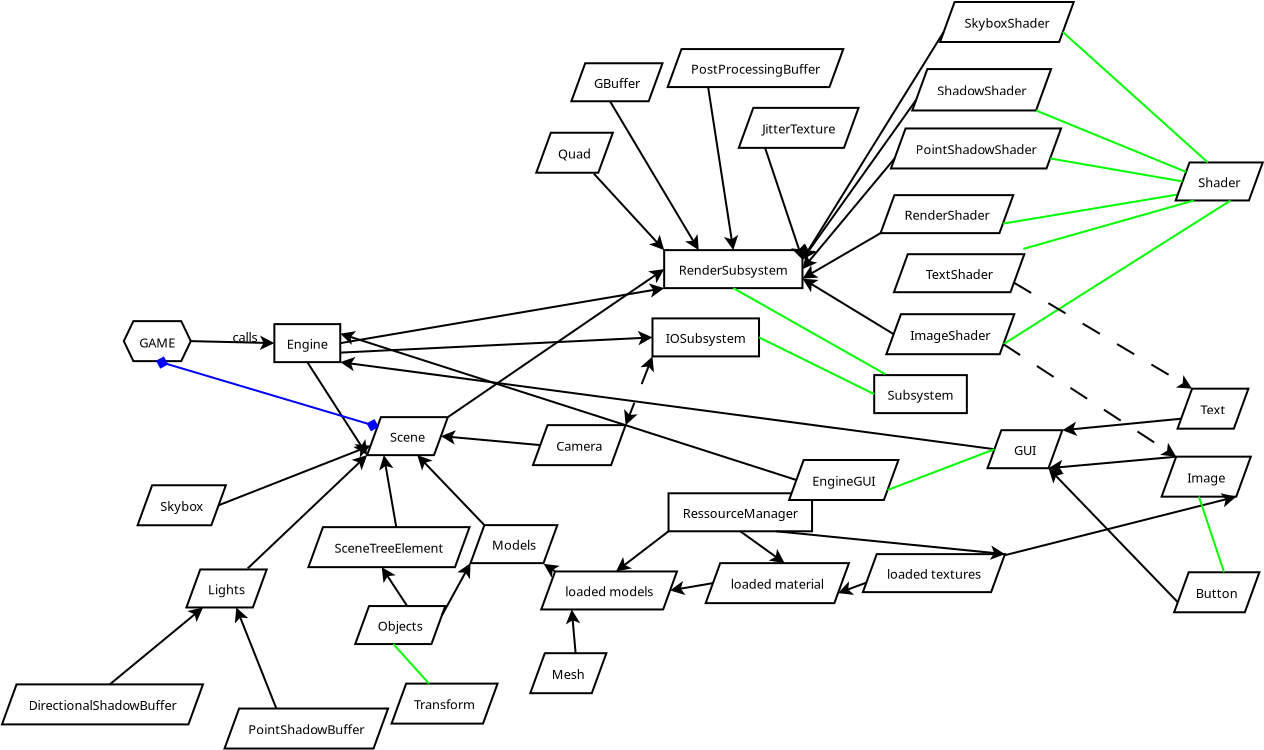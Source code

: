 <?xml version="1.0" encoding="UTF-8"?>
<dia:diagram xmlns:dia="http://www.lysator.liu.se/~alla/dia/">
  <dia:layer name="Background" visible="true" active="true">
    <dia:object type="Flowchart - Box" version="0" id="O0">
      <dia:attribute name="obj_pos">
        <dia:point val="11.553,10.7"/>
      </dia:attribute>
      <dia:attribute name="obj_bb">
        <dia:rectangle val="11.502,10.65;14.898,12.65"/>
      </dia:attribute>
      <dia:attribute name="elem_corner">
        <dia:point val="11.553,10.7"/>
      </dia:attribute>
      <dia:attribute name="elem_width">
        <dia:real val="3.295"/>
      </dia:attribute>
      <dia:attribute name="elem_height">
        <dia:real val="1.9"/>
      </dia:attribute>
      <dia:attribute name="show_background">
        <dia:boolean val="true"/>
      </dia:attribute>
      <dia:attribute name="padding">
        <dia:real val="0.5"/>
      </dia:attribute>
      <dia:attribute name="text">
        <dia:composite type="text">
          <dia:attribute name="string">
            <dia:string>#Engine#</dia:string>
          </dia:attribute>
          <dia:attribute name="font">
            <dia:font family="sans" style="0" name="Helvetica"/>
          </dia:attribute>
          <dia:attribute name="height">
            <dia:real val="0.8"/>
          </dia:attribute>
          <dia:attribute name="pos">
            <dia:point val="13.2,11.845"/>
          </dia:attribute>
          <dia:attribute name="color">
            <dia:color val="#000000"/>
          </dia:attribute>
          <dia:attribute name="alignment">
            <dia:enum val="1"/>
          </dia:attribute>
        </dia:composite>
      </dia:attribute>
    </dia:object>
    <dia:object type="Flowchart - Box" version="0" id="O1">
      <dia:attribute name="obj_pos">
        <dia:point val="31.043,7"/>
      </dia:attribute>
      <dia:attribute name="obj_bb">
        <dia:rectangle val="30.992,6.95;38.008,8.95"/>
      </dia:attribute>
      <dia:attribute name="elem_corner">
        <dia:point val="31.043,7"/>
      </dia:attribute>
      <dia:attribute name="elem_width">
        <dia:real val="6.915"/>
      </dia:attribute>
      <dia:attribute name="elem_height">
        <dia:real val="1.9"/>
      </dia:attribute>
      <dia:attribute name="show_background">
        <dia:boolean val="true"/>
      </dia:attribute>
      <dia:attribute name="padding">
        <dia:real val="0.5"/>
      </dia:attribute>
      <dia:attribute name="text">
        <dia:composite type="text">
          <dia:attribute name="string">
            <dia:string>#RenderSubsystem#</dia:string>
          </dia:attribute>
          <dia:attribute name="font">
            <dia:font family="sans" style="0" name="Helvetica"/>
          </dia:attribute>
          <dia:attribute name="height">
            <dia:real val="0.8"/>
          </dia:attribute>
          <dia:attribute name="pos">
            <dia:point val="34.5,8.145"/>
          </dia:attribute>
          <dia:attribute name="color">
            <dia:color val="#000000"/>
          </dia:attribute>
          <dia:attribute name="alignment">
            <dia:enum val="1"/>
          </dia:attribute>
        </dia:composite>
      </dia:attribute>
    </dia:object>
    <dia:object type="Flowchart - Box" version="0" id="O2">
      <dia:attribute name="obj_pos">
        <dia:point val="30.459,10.414"/>
      </dia:attribute>
      <dia:attribute name="obj_bb">
        <dia:rectangle val="30.409,10.364;35.836,12.364"/>
      </dia:attribute>
      <dia:attribute name="elem_corner">
        <dia:point val="30.459,10.414"/>
      </dia:attribute>
      <dia:attribute name="elem_width">
        <dia:real val="5.327"/>
      </dia:attribute>
      <dia:attribute name="elem_height">
        <dia:real val="1.9"/>
      </dia:attribute>
      <dia:attribute name="show_background">
        <dia:boolean val="true"/>
      </dia:attribute>
      <dia:attribute name="padding">
        <dia:real val="0.5"/>
      </dia:attribute>
      <dia:attribute name="text">
        <dia:composite type="text">
          <dia:attribute name="string">
            <dia:string>#IOSubsystem#</dia:string>
          </dia:attribute>
          <dia:attribute name="font">
            <dia:font family="sans" style="0" name="Helvetica"/>
          </dia:attribute>
          <dia:attribute name="height">
            <dia:real val="0.8"/>
          </dia:attribute>
          <dia:attribute name="pos">
            <dia:point val="33.122,11.559"/>
          </dia:attribute>
          <dia:attribute name="color">
            <dia:color val="#000000"/>
          </dia:attribute>
          <dia:attribute name="alignment">
            <dia:enum val="1"/>
          </dia:attribute>
        </dia:composite>
      </dia:attribute>
    </dia:object>
    <dia:object type="Standard - Line" version="0" id="O3">
      <dia:attribute name="obj_pos">
        <dia:point val="14.848,12.125"/>
      </dia:attribute>
      <dia:attribute name="obj_bb">
        <dia:rectangle val="14.795,11.032;30.57,12.177"/>
      </dia:attribute>
      <dia:attribute name="conn_endpoints">
        <dia:point val="14.848,12.125"/>
        <dia:point val="30.459,11.364"/>
      </dia:attribute>
      <dia:attribute name="numcp">
        <dia:int val="1"/>
      </dia:attribute>
      <dia:attribute name="end_arrow">
        <dia:enum val="22"/>
      </dia:attribute>
      <dia:attribute name="end_arrow_length">
        <dia:real val="0.5"/>
      </dia:attribute>
      <dia:attribute name="end_arrow_width">
        <dia:real val="0.5"/>
      </dia:attribute>
      <dia:connections>
        <dia:connection handle="0" to="O0" connection="10"/>
        <dia:connection handle="1" to="O2" connection="7"/>
      </dia:connections>
    </dia:object>
    <dia:object type="Standard - Line" version="0" id="O4">
      <dia:attribute name="obj_pos">
        <dia:point val="14.848,11.65"/>
      </dia:attribute>
      <dia:attribute name="obj_bb">
        <dia:rectangle val="14.79,8.646;31.153,11.708"/>
      </dia:attribute>
      <dia:attribute name="conn_endpoints">
        <dia:point val="14.848,11.65"/>
        <dia:point val="31.043,8.9"/>
      </dia:attribute>
      <dia:attribute name="numcp">
        <dia:int val="1"/>
      </dia:attribute>
      <dia:attribute name="end_arrow">
        <dia:enum val="22"/>
      </dia:attribute>
      <dia:attribute name="end_arrow_length">
        <dia:real val="0.5"/>
      </dia:attribute>
      <dia:attribute name="end_arrow_width">
        <dia:real val="0.5"/>
      </dia:attribute>
      <dia:connections>
        <dia:connection handle="0" to="O0" connection="8"/>
        <dia:connection handle="1" to="O1" connection="11"/>
      </dia:connections>
    </dia:object>
    <dia:object type="Flowchart - Parallelogram" version="0" id="O5">
      <dia:attribute name="obj_pos">
        <dia:point val="16.19,15.35"/>
      </dia:attribute>
      <dia:attribute name="obj_bb">
        <dia:rectangle val="16.14,15.3;20.278,17.3"/>
      </dia:attribute>
      <dia:attribute name="elem_corner">
        <dia:point val="16.19,15.35"/>
      </dia:attribute>
      <dia:attribute name="elem_width">
        <dia:real val="4.038"/>
      </dia:attribute>
      <dia:attribute name="elem_height">
        <dia:real val="1.9"/>
      </dia:attribute>
      <dia:attribute name="show_background">
        <dia:boolean val="true"/>
      </dia:attribute>
      <dia:attribute name="shear_angle">
        <dia:real val="70"/>
      </dia:attribute>
      <dia:attribute name="padding">
        <dia:real val="0.5"/>
      </dia:attribute>
      <dia:attribute name="text">
        <dia:composite type="text">
          <dia:attribute name="string">
            <dia:string>#Scene#</dia:string>
          </dia:attribute>
          <dia:attribute name="font">
            <dia:font family="sans" style="0" name="Helvetica"/>
          </dia:attribute>
          <dia:attribute name="height">
            <dia:real val="0.8"/>
          </dia:attribute>
          <dia:attribute name="pos">
            <dia:point val="18.209,16.495"/>
          </dia:attribute>
          <dia:attribute name="color">
            <dia:color val="#000000"/>
          </dia:attribute>
          <dia:attribute name="alignment">
            <dia:enum val="1"/>
          </dia:attribute>
        </dia:composite>
      </dia:attribute>
    </dia:object>
    <dia:object type="Standard - Line" version="0" id="O6">
      <dia:attribute name="obj_pos">
        <dia:point val="13.2,12.6"/>
      </dia:attribute>
      <dia:attribute name="obj_bb">
        <dia:rectangle val="13.131,12.531;16.259,17.344"/>
      </dia:attribute>
      <dia:attribute name="conn_endpoints">
        <dia:point val="13.2,12.6"/>
        <dia:point val="16.19,17.25"/>
      </dia:attribute>
      <dia:attribute name="numcp">
        <dia:int val="1"/>
      </dia:attribute>
      <dia:attribute name="end_arrow">
        <dia:enum val="22"/>
      </dia:attribute>
      <dia:attribute name="end_arrow_length">
        <dia:real val="0.5"/>
      </dia:attribute>
      <dia:attribute name="end_arrow_width">
        <dia:real val="0.5"/>
      </dia:attribute>
      <dia:connections>
        <dia:connection handle="0" to="O0" connection="13"/>
        <dia:connection handle="1" to="O5" connection="11"/>
      </dia:connections>
    </dia:object>
    <dia:object type="Flowchart - Box" version="0" id="O7">
      <dia:attribute name="obj_pos">
        <dia:point val="31.261,19.158"/>
      </dia:attribute>
      <dia:attribute name="obj_bb">
        <dia:rectangle val="31.211,19.108;38.488,21.108"/>
      </dia:attribute>
      <dia:attribute name="elem_corner">
        <dia:point val="31.261,19.158"/>
      </dia:attribute>
      <dia:attribute name="elem_width">
        <dia:real val="7.177"/>
      </dia:attribute>
      <dia:attribute name="elem_height">
        <dia:real val="1.9"/>
      </dia:attribute>
      <dia:attribute name="show_background">
        <dia:boolean val="true"/>
      </dia:attribute>
      <dia:attribute name="padding">
        <dia:real val="0.5"/>
      </dia:attribute>
      <dia:attribute name="text">
        <dia:composite type="text">
          <dia:attribute name="string">
            <dia:string>#RessourceManager#</dia:string>
          </dia:attribute>
          <dia:attribute name="font">
            <dia:font family="sans" style="0" name="Helvetica"/>
          </dia:attribute>
          <dia:attribute name="height">
            <dia:real val="0.8"/>
          </dia:attribute>
          <dia:attribute name="pos">
            <dia:point val="34.849,20.303"/>
          </dia:attribute>
          <dia:attribute name="color">
            <dia:color val="#000000"/>
          </dia:attribute>
          <dia:attribute name="alignment">
            <dia:enum val="1"/>
          </dia:attribute>
        </dia:composite>
      </dia:attribute>
    </dia:object>
    <dia:object type="Flowchart - Parallelogram" version="0" id="O8">
      <dia:attribute name="obj_pos">
        <dia:point val="15.596,24.796"/>
      </dia:attribute>
      <dia:attribute name="obj_bb">
        <dia:rectangle val="15.546,24.746;20.149,26.746"/>
      </dia:attribute>
      <dia:attribute name="elem_corner">
        <dia:point val="15.596,24.796"/>
      </dia:attribute>
      <dia:attribute name="elem_width">
        <dia:real val="4.503"/>
      </dia:attribute>
      <dia:attribute name="elem_height">
        <dia:real val="1.9"/>
      </dia:attribute>
      <dia:attribute name="show_background">
        <dia:boolean val="true"/>
      </dia:attribute>
      <dia:attribute name="shear_angle">
        <dia:real val="70"/>
      </dia:attribute>
      <dia:attribute name="padding">
        <dia:real val="0.5"/>
      </dia:attribute>
      <dia:attribute name="text">
        <dia:composite type="text">
          <dia:attribute name="string">
            <dia:string>#Objects#</dia:string>
          </dia:attribute>
          <dia:attribute name="font">
            <dia:font family="sans" style="0" name="Helvetica"/>
          </dia:attribute>
          <dia:attribute name="height">
            <dia:real val="0.8"/>
          </dia:attribute>
          <dia:attribute name="pos">
            <dia:point val="17.847,25.941"/>
          </dia:attribute>
          <dia:attribute name="color">
            <dia:color val="#000000"/>
          </dia:attribute>
          <dia:attribute name="alignment">
            <dia:enum val="1"/>
          </dia:attribute>
        </dia:composite>
      </dia:attribute>
    </dia:object>
    <dia:object type="Standard - Line" version="0" id="O9">
      <dia:attribute name="obj_pos">
        <dia:point val="31.261,21.058"/>
      </dia:attribute>
      <dia:attribute name="obj_bb">
        <dia:rectangle val="28.549,20.988;31.331,23.136"/>
      </dia:attribute>
      <dia:attribute name="conn_endpoints">
        <dia:point val="31.261,21.058"/>
        <dia:point val="28.637,23.066"/>
      </dia:attribute>
      <dia:attribute name="numcp">
        <dia:int val="1"/>
      </dia:attribute>
      <dia:attribute name="end_arrow">
        <dia:enum val="22"/>
      </dia:attribute>
      <dia:attribute name="end_arrow_length">
        <dia:real val="0.5"/>
      </dia:attribute>
      <dia:attribute name="end_arrow_width">
        <dia:real val="0.5"/>
      </dia:attribute>
      <dia:connections>
        <dia:connection handle="0" to="O7" connection="11"/>
        <dia:connection handle="1" to="O14" connection="2"/>
      </dia:connections>
    </dia:object>
    <dia:object type="Flowchart - Parallelogram" version="0" id="O10">
      <dia:attribute name="obj_pos">
        <dia:point val="21.362,20.75"/>
      </dia:attribute>
      <dia:attribute name="obj_bb">
        <dia:rectangle val="21.312,20.7;25.752,22.7"/>
      </dia:attribute>
      <dia:attribute name="elem_corner">
        <dia:point val="21.362,20.75"/>
      </dia:attribute>
      <dia:attribute name="elem_width">
        <dia:real val="4.34"/>
      </dia:attribute>
      <dia:attribute name="elem_height">
        <dia:real val="1.9"/>
      </dia:attribute>
      <dia:attribute name="show_background">
        <dia:boolean val="true"/>
      </dia:attribute>
      <dia:attribute name="shear_angle">
        <dia:real val="70"/>
      </dia:attribute>
      <dia:attribute name="padding">
        <dia:real val="0.5"/>
      </dia:attribute>
      <dia:attribute name="text">
        <dia:composite type="text">
          <dia:attribute name="string">
            <dia:string>#Models#</dia:string>
          </dia:attribute>
          <dia:attribute name="font">
            <dia:font family="sans" style="0" name="Helvetica"/>
          </dia:attribute>
          <dia:attribute name="height">
            <dia:real val="0.8"/>
          </dia:attribute>
          <dia:attribute name="pos">
            <dia:point val="23.532,21.895"/>
          </dia:attribute>
          <dia:attribute name="color">
            <dia:color val="#000000"/>
          </dia:attribute>
          <dia:attribute name="alignment">
            <dia:enum val="1"/>
          </dia:attribute>
        </dia:composite>
      </dia:attribute>
    </dia:object>
    <dia:object type="Standard - Line" version="0" id="O11">
      <dia:attribute name="obj_pos">
        <dia:point val="18.193,24.796"/>
      </dia:attribute>
      <dia:attribute name="obj_bb">
        <dia:rectangle val="16.851,22.757;18.262,24.865"/>
      </dia:attribute>
      <dia:attribute name="conn_endpoints">
        <dia:point val="18.193,24.796"/>
        <dia:point val="16.92,22.851"/>
      </dia:attribute>
      <dia:attribute name="numcp">
        <dia:int val="1"/>
      </dia:attribute>
      <dia:attribute name="end_arrow">
        <dia:enum val="22"/>
      </dia:attribute>
      <dia:attribute name="end_arrow_length">
        <dia:real val="0.5"/>
      </dia:attribute>
      <dia:attribute name="end_arrow_width">
        <dia:real val="0.5"/>
      </dia:attribute>
      <dia:connections>
        <dia:connection handle="0" to="O8" connection="2"/>
        <dia:connection handle="1" to="O86" connection="13"/>
      </dia:connections>
    </dia:object>
    <dia:object type="Flowchart - Parallelogram" version="0" id="O12">
      <dia:attribute name="obj_pos">
        <dia:point val="41.864,4.25"/>
      </dia:attribute>
      <dia:attribute name="obj_bb">
        <dia:rectangle val="41.814,4.2;48.549,6.2"/>
      </dia:attribute>
      <dia:attribute name="elem_corner">
        <dia:point val="41.864,4.25"/>
      </dia:attribute>
      <dia:attribute name="elem_width">
        <dia:real val="6.635"/>
      </dia:attribute>
      <dia:attribute name="elem_height">
        <dia:real val="1.9"/>
      </dia:attribute>
      <dia:attribute name="show_background">
        <dia:boolean val="true"/>
      </dia:attribute>
      <dia:attribute name="shear_angle">
        <dia:real val="70"/>
      </dia:attribute>
      <dia:attribute name="padding">
        <dia:real val="0.5"/>
      </dia:attribute>
      <dia:attribute name="text">
        <dia:composite type="text">
          <dia:attribute name="string">
            <dia:string>#RenderShader#</dia:string>
          </dia:attribute>
          <dia:attribute name="font">
            <dia:font family="sans" style="0" name="Helvetica"/>
          </dia:attribute>
          <dia:attribute name="height">
            <dia:real val="0.8"/>
          </dia:attribute>
          <dia:attribute name="pos">
            <dia:point val="45.182,5.395"/>
          </dia:attribute>
          <dia:attribute name="color">
            <dia:color val="#000000"/>
          </dia:attribute>
          <dia:attribute name="alignment">
            <dia:enum val="1"/>
          </dia:attribute>
        </dia:composite>
      </dia:attribute>
    </dia:object>
    <dia:object type="Standard - Line" version="0" id="O13">
      <dia:attribute name="obj_pos">
        <dia:point val="37.958,8.425"/>
      </dia:attribute>
      <dia:attribute name="obj_bb">
        <dia:rectangle val="37.889,6.082;41.933,8.493"/>
      </dia:attribute>
      <dia:attribute name="conn_endpoints">
        <dia:point val="37.958,8.425"/>
        <dia:point val="41.864,6.15"/>
      </dia:attribute>
      <dia:attribute name="numcp">
        <dia:int val="1"/>
      </dia:attribute>
      <dia:attribute name="start_arrow">
        <dia:enum val="22"/>
      </dia:attribute>
      <dia:attribute name="start_arrow_length">
        <dia:real val="0.5"/>
      </dia:attribute>
      <dia:attribute name="start_arrow_width">
        <dia:real val="0.5"/>
      </dia:attribute>
      <dia:connections>
        <dia:connection handle="0" to="O1" connection="10"/>
        <dia:connection handle="1" to="O12" connection="11"/>
      </dia:connections>
    </dia:object>
    <dia:object type="Flowchart - Parallelogram" version="0" id="O14">
      <dia:attribute name="obj_pos">
        <dia:point val="24.899,23.066"/>
      </dia:attribute>
      <dia:attribute name="obj_bb">
        <dia:rectangle val="24.849,23.016;31.734,25.016"/>
      </dia:attribute>
      <dia:attribute name="elem_corner">
        <dia:point val="24.899,23.066"/>
      </dia:attribute>
      <dia:attribute name="elem_width">
        <dia:real val="6.785"/>
      </dia:attribute>
      <dia:attribute name="elem_height">
        <dia:real val="1.9"/>
      </dia:attribute>
      <dia:attribute name="show_background">
        <dia:boolean val="true"/>
      </dia:attribute>
      <dia:attribute name="shear_angle">
        <dia:real val="70"/>
      </dia:attribute>
      <dia:attribute name="padding">
        <dia:real val="0.5"/>
      </dia:attribute>
      <dia:attribute name="text">
        <dia:composite type="text">
          <dia:attribute name="string">
            <dia:string>#loaded models#</dia:string>
          </dia:attribute>
          <dia:attribute name="font">
            <dia:font family="sans" style="0" name="Helvetica"/>
          </dia:attribute>
          <dia:attribute name="height">
            <dia:real val="0.8"/>
          </dia:attribute>
          <dia:attribute name="pos">
            <dia:point val="28.291,24.211"/>
          </dia:attribute>
          <dia:attribute name="color">
            <dia:color val="#000000"/>
          </dia:attribute>
          <dia:attribute name="alignment">
            <dia:enum val="1"/>
          </dia:attribute>
        </dia:composite>
      </dia:attribute>
    </dia:object>
    <dia:object type="Standard - Line" version="0" id="O15">
      <dia:attribute name="obj_pos">
        <dia:point val="25.59,23.066"/>
      </dia:attribute>
      <dia:attribute name="obj_bb">
        <dia:rectangle val="24.926,22.618;25.729,23.327"/>
      </dia:attribute>
      <dia:attribute name="conn_endpoints">
        <dia:point val="25.59,23.066"/>
        <dia:point val="25.02,22.687"/>
      </dia:attribute>
      <dia:attribute name="numcp">
        <dia:int val="1"/>
      </dia:attribute>
      <dia:attribute name="end_arrow">
        <dia:enum val="22"/>
      </dia:attribute>
      <dia:attribute name="end_arrow_length">
        <dia:real val="0.5"/>
      </dia:attribute>
      <dia:attribute name="end_arrow_width">
        <dia:real val="0.5"/>
      </dia:attribute>
      <dia:connections>
        <dia:connection handle="0" to="O14" connection="0"/>
        <dia:connection handle="1" to="O10" connection="16"/>
      </dia:connections>
    </dia:object>
    <dia:object type="Standard - Line" version="0" id="O16">
      <dia:attribute name="obj_pos">
        <dia:point val="20.228,15.35"/>
      </dia:attribute>
      <dia:attribute name="obj_bb">
        <dia:rectangle val="20.158,7.88;31.135,15.419"/>
      </dia:attribute>
      <dia:attribute name="conn_endpoints">
        <dia:point val="20.228,15.35"/>
        <dia:point val="31.043,7.95"/>
      </dia:attribute>
      <dia:attribute name="numcp">
        <dia:int val="1"/>
      </dia:attribute>
      <dia:attribute name="end_arrow">
        <dia:enum val="22"/>
      </dia:attribute>
      <dia:attribute name="end_arrow_length">
        <dia:real val="0.5"/>
      </dia:attribute>
      <dia:attribute name="end_arrow_width">
        <dia:real val="0.5"/>
      </dia:attribute>
      <dia:connections>
        <dia:connection handle="0" to="O5" connection="4"/>
        <dia:connection handle="1" to="O1" connection="7"/>
      </dia:connections>
    </dia:object>
    <dia:object type="Flowchart - Parallelogram" version="0" id="O17">
      <dia:attribute name="obj_pos">
        <dia:point val="40.98,22.2"/>
      </dia:attribute>
      <dia:attribute name="obj_bb">
        <dia:rectangle val="40.93,22.15;48.133,24.15"/>
      </dia:attribute>
      <dia:attribute name="elem_corner">
        <dia:point val="40.98,22.2"/>
      </dia:attribute>
      <dia:attribute name="elem_width">
        <dia:real val="7.103"/>
      </dia:attribute>
      <dia:attribute name="elem_height">
        <dia:real val="1.9"/>
      </dia:attribute>
      <dia:attribute name="show_background">
        <dia:boolean val="true"/>
      </dia:attribute>
      <dia:attribute name="shear_angle">
        <dia:real val="70"/>
      </dia:attribute>
      <dia:attribute name="padding">
        <dia:real val="0.5"/>
      </dia:attribute>
      <dia:attribute name="text">
        <dia:composite type="text">
          <dia:attribute name="string">
            <dia:string>#loaded textures#</dia:string>
          </dia:attribute>
          <dia:attribute name="font">
            <dia:font family="sans" style="0" name="Helvetica"/>
          </dia:attribute>
          <dia:attribute name="height">
            <dia:real val="0.8"/>
          </dia:attribute>
          <dia:attribute name="pos">
            <dia:point val="44.532,23.345"/>
          </dia:attribute>
          <dia:attribute name="color">
            <dia:color val="#000000"/>
          </dia:attribute>
          <dia:attribute name="alignment">
            <dia:enum val="1"/>
          </dia:attribute>
        </dia:composite>
      </dia:attribute>
    </dia:object>
    <dia:object type="Standard - Line" version="0" id="O18">
      <dia:attribute name="obj_pos">
        <dia:point val="36.644,21.058"/>
      </dia:attribute>
      <dia:attribute name="obj_bb">
        <dia:rectangle val="36.589,21.003;48.194,22.499"/>
      </dia:attribute>
      <dia:attribute name="conn_endpoints">
        <dia:point val="36.644,21.058"/>
        <dia:point val="48.083,22.2"/>
      </dia:attribute>
      <dia:attribute name="numcp">
        <dia:int val="1"/>
      </dia:attribute>
      <dia:attribute name="end_arrow">
        <dia:enum val="22"/>
      </dia:attribute>
      <dia:attribute name="end_arrow_length">
        <dia:real val="0.5"/>
      </dia:attribute>
      <dia:attribute name="end_arrow_width">
        <dia:real val="0.5"/>
      </dia:attribute>
      <dia:connections>
        <dia:connection handle="0" to="O7" connection="14"/>
        <dia:connection handle="1" to="O17" connection="4"/>
      </dia:connections>
    </dia:object>
    <dia:object type="Standard - Line" version="0" id="O19">
      <dia:attribute name="obj_pos">
        <dia:point val="41.153,23.625"/>
      </dia:attribute>
      <dia:attribute name="obj_bb">
        <dia:rectangle val="39.631,23.561;41.218,24.281"/>
      </dia:attribute>
      <dia:attribute name="conn_endpoints">
        <dia:point val="41.153,23.625"/>
        <dia:point val="39.736,24.15"/>
      </dia:attribute>
      <dia:attribute name="numcp">
        <dia:int val="1"/>
      </dia:attribute>
      <dia:attribute name="end_arrow">
        <dia:enum val="22"/>
      </dia:attribute>
      <dia:attribute name="end_arrow_length">
        <dia:real val="0.5"/>
      </dia:attribute>
      <dia:attribute name="end_arrow_width">
        <dia:real val="0.5"/>
      </dia:attribute>
      <dia:connections>
        <dia:connection handle="0" to="O17" connection="9"/>
        <dia:connection handle="1" to="O25" connection="10"/>
      </dia:connections>
    </dia:object>
    <dia:object type="Flowchart - Preparation" version="1" id="O20">
      <dia:attribute name="obj_pos">
        <dia:point val="4.025,10.55"/>
      </dia:attribute>
      <dia:attribute name="obj_bb">
        <dia:rectangle val="3.97,10.5;7.43,12.6"/>
      </dia:attribute>
      <dia:attribute name="meta">
        <dia:composite type="dict"/>
      </dia:attribute>
      <dia:attribute name="elem_corner">
        <dia:point val="4.025,10.55"/>
      </dia:attribute>
      <dia:attribute name="elem_width">
        <dia:real val="3.349"/>
      </dia:attribute>
      <dia:attribute name="elem_height">
        <dia:real val="2"/>
      </dia:attribute>
      <dia:attribute name="line_width">
        <dia:real val="0.1"/>
      </dia:attribute>
      <dia:attribute name="line_colour">
        <dia:color val="#000000"/>
      </dia:attribute>
      <dia:attribute name="fill_colour">
        <dia:color val="#ffffff"/>
      </dia:attribute>
      <dia:attribute name="show_background">
        <dia:boolean val="true"/>
      </dia:attribute>
      <dia:attribute name="line_style">
        <dia:enum val="0"/>
        <dia:real val="1"/>
      </dia:attribute>
      <dia:attribute name="padding">
        <dia:real val="0.1"/>
      </dia:attribute>
      <dia:attribute name="text">
        <dia:composite type="text">
          <dia:attribute name="string">
            <dia:string>#GAME#</dia:string>
          </dia:attribute>
          <dia:attribute name="font">
            <dia:font family="sans" style="0" name="Helvetica"/>
          </dia:attribute>
          <dia:attribute name="height">
            <dia:real val="0.8"/>
          </dia:attribute>
          <dia:attribute name="pos">
            <dia:point val="5.7,11.75"/>
          </dia:attribute>
          <dia:attribute name="color">
            <dia:color val="#000000"/>
          </dia:attribute>
          <dia:attribute name="alignment">
            <dia:enum val="1"/>
          </dia:attribute>
        </dia:composite>
      </dia:attribute>
      <dia:attribute name="flip_horizontal">
        <dia:boolean val="false"/>
      </dia:attribute>
      <dia:attribute name="flip_vertical">
        <dia:boolean val="false"/>
      </dia:attribute>
      <dia:attribute name="subscale">
        <dia:real val="1"/>
      </dia:attribute>
    </dia:object>
    <dia:object type="Standard - Line" version="0" id="O21">
      <dia:attribute name="obj_pos">
        <dia:point val="7.375,11.55"/>
      </dia:attribute>
      <dia:attribute name="obj_bb">
        <dia:rectangle val="7.324,11.274;11.664,11.997"/>
      </dia:attribute>
      <dia:attribute name="conn_endpoints">
        <dia:point val="7.375,11.55"/>
        <dia:point val="11.553,11.65"/>
      </dia:attribute>
      <dia:attribute name="numcp">
        <dia:int val="1"/>
      </dia:attribute>
      <dia:attribute name="end_arrow">
        <dia:enum val="22"/>
      </dia:attribute>
      <dia:attribute name="end_arrow_length">
        <dia:real val="0.5"/>
      </dia:attribute>
      <dia:attribute name="end_arrow_width">
        <dia:real val="0.5"/>
      </dia:attribute>
      <dia:connections>
        <dia:connection handle="0" to="O20" connection="10"/>
        <dia:connection handle="1" to="O0" connection="7"/>
      </dia:connections>
    </dia:object>
    <dia:object type="Flowchart - Parallelogram" version="0" id="O22">
      <dia:attribute name="obj_pos">
        <dia:point val="7.157,22.966"/>
      </dia:attribute>
      <dia:attribute name="obj_bb">
        <dia:rectangle val="7.107,22.916;11.22,24.916"/>
      </dia:attribute>
      <dia:attribute name="elem_corner">
        <dia:point val="7.157,22.966"/>
      </dia:attribute>
      <dia:attribute name="elem_width">
        <dia:real val="4.013"/>
      </dia:attribute>
      <dia:attribute name="elem_height">
        <dia:real val="1.9"/>
      </dia:attribute>
      <dia:attribute name="show_background">
        <dia:boolean val="true"/>
      </dia:attribute>
      <dia:attribute name="shear_angle">
        <dia:real val="70"/>
      </dia:attribute>
      <dia:attribute name="padding">
        <dia:real val="0.5"/>
      </dia:attribute>
      <dia:attribute name="text">
        <dia:composite type="text">
          <dia:attribute name="string">
            <dia:string>#Lights#</dia:string>
          </dia:attribute>
          <dia:attribute name="font">
            <dia:font family="sans" style="0" name="Helvetica"/>
          </dia:attribute>
          <dia:attribute name="height">
            <dia:real val="0.8"/>
          </dia:attribute>
          <dia:attribute name="pos">
            <dia:point val="9.163,24.111"/>
          </dia:attribute>
          <dia:attribute name="color">
            <dia:color val="#000000"/>
          </dia:attribute>
          <dia:attribute name="alignment">
            <dia:enum val="1"/>
          </dia:attribute>
        </dia:composite>
      </dia:attribute>
    </dia:object>
    <dia:object type="Standard - Line" version="0" id="O23">
      <dia:attribute name="obj_pos">
        <dia:point val="10.217,22.916"/>
      </dia:attribute>
      <dia:attribute name="obj_bb">
        <dia:rectangle val="10.147,17.173;16.271,22.986"/>
      </dia:attribute>
      <dia:attribute name="conn_endpoints">
        <dia:point val="10.217,22.916"/>
        <dia:point val="16.19,17.25"/>
      </dia:attribute>
      <dia:attribute name="numcp">
        <dia:int val="1"/>
      </dia:attribute>
      <dia:attribute name="end_arrow">
        <dia:enum val="22"/>
      </dia:attribute>
      <dia:attribute name="end_arrow_length">
        <dia:real val="0.5"/>
      </dia:attribute>
      <dia:attribute name="end_arrow_width">
        <dia:real val="0.5"/>
      </dia:attribute>
      <dia:connections>
        <dia:connection handle="0" to="O22" connection="16"/>
        <dia:connection handle="1" to="O5" connection="11"/>
      </dia:connections>
    </dia:object>
    <dia:object type="Standard - Text" version="1" id="O24">
      <dia:attribute name="obj_pos">
        <dia:point val="9.464,11.6"/>
      </dia:attribute>
      <dia:attribute name="obj_bb">
        <dia:rectangle val="9.464,11.005;10.896,11.752"/>
      </dia:attribute>
      <dia:attribute name="text">
        <dia:composite type="text">
          <dia:attribute name="string">
            <dia:string>#calls#</dia:string>
          </dia:attribute>
          <dia:attribute name="font">
            <dia:font family="sans" style="0" name="Helvetica"/>
          </dia:attribute>
          <dia:attribute name="height">
            <dia:real val="0.8"/>
          </dia:attribute>
          <dia:attribute name="pos">
            <dia:point val="9.464,11.6"/>
          </dia:attribute>
          <dia:attribute name="color">
            <dia:color val="#000000"/>
          </dia:attribute>
          <dia:attribute name="alignment">
            <dia:enum val="0"/>
          </dia:attribute>
        </dia:composite>
      </dia:attribute>
      <dia:attribute name="valign">
        <dia:enum val="3"/>
      </dia:attribute>
      <dia:connections>
        <dia:connection handle="0" to="O21" connection="0"/>
      </dia:connections>
    </dia:object>
    <dia:object type="Flowchart - Parallelogram" version="0" id="O25">
      <dia:attribute name="obj_pos">
        <dia:point val="33.118,22.65"/>
      </dia:attribute>
      <dia:attribute name="obj_bb">
        <dia:rectangle val="33.068,22.6;40.332,24.7"/>
      </dia:attribute>
      <dia:attribute name="elem_corner">
        <dia:point val="33.118,22.65"/>
      </dia:attribute>
      <dia:attribute name="elem_width">
        <dia:real val="7.164"/>
      </dia:attribute>
      <dia:attribute name="elem_height">
        <dia:real val="2"/>
      </dia:attribute>
      <dia:attribute name="show_background">
        <dia:boolean val="true"/>
      </dia:attribute>
      <dia:attribute name="shear_angle">
        <dia:real val="70"/>
      </dia:attribute>
      <dia:attribute name="padding">
        <dia:real val="0.5"/>
      </dia:attribute>
      <dia:attribute name="text">
        <dia:composite type="text">
          <dia:attribute name="string">
            <dia:string>#loaded material#</dia:string>
          </dia:attribute>
          <dia:attribute name="font">
            <dia:font family="sans" style="0" name="Helvetica"/>
          </dia:attribute>
          <dia:attribute name="height">
            <dia:real val="0.8"/>
          </dia:attribute>
          <dia:attribute name="pos">
            <dia:point val="36.7,23.845"/>
          </dia:attribute>
          <dia:attribute name="color">
            <dia:color val="#000000"/>
          </dia:attribute>
          <dia:attribute name="alignment">
            <dia:enum val="1"/>
          </dia:attribute>
        </dia:composite>
      </dia:attribute>
    </dia:object>
    <dia:object type="Standard - Line" version="0" id="O26">
      <dia:attribute name="obj_pos">
        <dia:point val="33.482,23.65"/>
      </dia:attribute>
      <dia:attribute name="obj_bb">
        <dia:rectangle val="31.228,23.556;33.54,24.27"/>
      </dia:attribute>
      <dia:attribute name="conn_endpoints">
        <dia:point val="33.482,23.65"/>
        <dia:point val="31.338,24.016"/>
      </dia:attribute>
      <dia:attribute name="numcp">
        <dia:int val="1"/>
      </dia:attribute>
      <dia:attribute name="end_arrow">
        <dia:enum val="22"/>
      </dia:attribute>
      <dia:attribute name="end_arrow_length">
        <dia:real val="0.5"/>
      </dia:attribute>
      <dia:attribute name="end_arrow_width">
        <dia:real val="0.5"/>
      </dia:attribute>
      <dia:connections>
        <dia:connection handle="0" to="O25" connection="7"/>
        <dia:connection handle="1" to="O14" connection="8"/>
      </dia:connections>
    </dia:object>
    <dia:object type="Standard - Line" version="0" id="O27">
      <dia:attribute name="obj_pos">
        <dia:point val="60.626,3.567"/>
      </dia:attribute>
      <dia:attribute name="obj_bb">
        <dia:rectangle val="47.923,3.51;60.683,5.733"/>
      </dia:attribute>
      <dia:attribute name="conn_endpoints">
        <dia:point val="60.626,3.567"/>
        <dia:point val="47.981,5.675"/>
      </dia:attribute>
      <dia:attribute name="numcp">
        <dia:int val="1"/>
      </dia:attribute>
      <dia:attribute name="line_color">
        <dia:color val="#00ff00"/>
      </dia:attribute>
      <dia:connections>
        <dia:connection handle="0" to="O28" connection="8"/>
        <dia:connection handle="1" to="O12" connection="10"/>
      </dia:connections>
    </dia:object>
    <dia:object type="Flowchart - Parallelogram" version="0" id="O28">
      <dia:attribute name="obj_pos">
        <dia:point val="56.619,2.617"/>
      </dia:attribute>
      <dia:attribute name="obj_bb">
        <dia:rectangle val="56.569,2.567;61.021,4.567"/>
      </dia:attribute>
      <dia:attribute name="elem_corner">
        <dia:point val="56.619,2.617"/>
      </dia:attribute>
      <dia:attribute name="elem_width">
        <dia:real val="4.353"/>
      </dia:attribute>
      <dia:attribute name="elem_height">
        <dia:real val="1.9"/>
      </dia:attribute>
      <dia:attribute name="show_background">
        <dia:boolean val="true"/>
      </dia:attribute>
      <dia:attribute name="shear_angle">
        <dia:real val="70"/>
      </dia:attribute>
      <dia:attribute name="padding">
        <dia:real val="0.5"/>
      </dia:attribute>
      <dia:attribute name="text">
        <dia:composite type="text">
          <dia:attribute name="string">
            <dia:string>#Shader#</dia:string>
          </dia:attribute>
          <dia:attribute name="font">
            <dia:font family="sans" style="0" name="Helvetica"/>
          </dia:attribute>
          <dia:attribute name="height">
            <dia:real val="0.8"/>
          </dia:attribute>
          <dia:attribute name="pos">
            <dia:point val="58.795,3.762"/>
          </dia:attribute>
          <dia:attribute name="color">
            <dia:color val="#000000"/>
          </dia:attribute>
          <dia:attribute name="alignment">
            <dia:enum val="1"/>
          </dia:attribute>
        </dia:composite>
      </dia:attribute>
    </dia:object>
    <dia:object type="Flowchart - Parallelogram" version="0" id="O29">
      <dia:attribute name="obj_pos">
        <dia:point val="24.484,15.75"/>
      </dia:attribute>
      <dia:attribute name="obj_bb">
        <dia:rectangle val="24.434,15.7;29.166,17.8"/>
      </dia:attribute>
      <dia:attribute name="elem_corner">
        <dia:point val="24.484,15.75"/>
      </dia:attribute>
      <dia:attribute name="elem_width">
        <dia:real val="4.632"/>
      </dia:attribute>
      <dia:attribute name="elem_height">
        <dia:real val="2"/>
      </dia:attribute>
      <dia:attribute name="show_background">
        <dia:boolean val="true"/>
      </dia:attribute>
      <dia:attribute name="shear_angle">
        <dia:real val="70"/>
      </dia:attribute>
      <dia:attribute name="padding">
        <dia:real val="0.5"/>
      </dia:attribute>
      <dia:attribute name="text">
        <dia:composite type="text">
          <dia:attribute name="string">
            <dia:string>#Camera#</dia:string>
          </dia:attribute>
          <dia:attribute name="font">
            <dia:font family="sans" style="0" name="Helvetica"/>
          </dia:attribute>
          <dia:attribute name="height">
            <dia:real val="0.8"/>
          </dia:attribute>
          <dia:attribute name="pos">
            <dia:point val="26.8,16.945"/>
          </dia:attribute>
          <dia:attribute name="color">
            <dia:color val="#000000"/>
          </dia:attribute>
          <dia:attribute name="alignment">
            <dia:enum val="1"/>
          </dia:attribute>
        </dia:composite>
      </dia:attribute>
    </dia:object>
    <dia:object type="Standard - Line" version="0" id="O30">
      <dia:attribute name="obj_pos">
        <dia:point val="24.848,16.75"/>
      </dia:attribute>
      <dia:attribute name="obj_bb">
        <dia:rectangle val="19.771,15.995;24.902,16.804"/>
      </dia:attribute>
      <dia:attribute name="conn_endpoints">
        <dia:point val="24.848,16.75"/>
        <dia:point val="19.882,16.3"/>
      </dia:attribute>
      <dia:attribute name="numcp">
        <dia:int val="1"/>
      </dia:attribute>
      <dia:attribute name="end_arrow">
        <dia:enum val="22"/>
      </dia:attribute>
      <dia:attribute name="end_arrow_length">
        <dia:real val="0.5"/>
      </dia:attribute>
      <dia:attribute name="end_arrow_width">
        <dia:real val="0.5"/>
      </dia:attribute>
      <dia:connections>
        <dia:connection handle="0" to="O29" connection="7"/>
        <dia:connection handle="1" to="O5" connection="8"/>
      </dia:connections>
    </dia:object>
    <dia:object type="Standard - Line" version="0" id="O31">
      <dia:attribute name="obj_pos">
        <dia:point val="30.459,12.314"/>
      </dia:attribute>
      <dia:attribute name="obj_bb">
        <dia:rectangle val="29.035,12.249;30.539,15.815"/>
      </dia:attribute>
      <dia:attribute name="conn_endpoints">
        <dia:point val="30.459,12.314"/>
        <dia:point val="29.116,15.75"/>
      </dia:attribute>
      <dia:attribute name="numcp">
        <dia:int val="1"/>
      </dia:attribute>
      <dia:attribute name="line_style">
        <dia:enum val="1"/>
      </dia:attribute>
      <dia:attribute name="start_arrow">
        <dia:enum val="22"/>
      </dia:attribute>
      <dia:attribute name="start_arrow_length">
        <dia:real val="0.5"/>
      </dia:attribute>
      <dia:attribute name="start_arrow_width">
        <dia:real val="0.5"/>
      </dia:attribute>
      <dia:attribute name="end_arrow">
        <dia:enum val="22"/>
      </dia:attribute>
      <dia:attribute name="end_arrow_length">
        <dia:real val="0.5"/>
      </dia:attribute>
      <dia:attribute name="end_arrow_width">
        <dia:real val="0.5"/>
      </dia:attribute>
      <dia:connections>
        <dia:connection handle="0" to="O2" connection="11"/>
        <dia:connection handle="1" to="O29" connection="4"/>
      </dia:connections>
    </dia:object>
    <dia:object type="Standard - Line" version="0" id="O32">
      <dia:attribute name="obj_pos">
        <dia:point val="22.053,20.75"/>
      </dia:attribute>
      <dia:attribute name="obj_bb">
        <dia:rectangle val="18.622,17.169;22.124,20.821"/>
      </dia:attribute>
      <dia:attribute name="conn_endpoints">
        <dia:point val="22.053,20.75"/>
        <dia:point val="18.7,17.25"/>
      </dia:attribute>
      <dia:attribute name="numcp">
        <dia:int val="1"/>
      </dia:attribute>
      <dia:attribute name="end_arrow">
        <dia:enum val="22"/>
      </dia:attribute>
      <dia:attribute name="end_arrow_length">
        <dia:real val="0.5"/>
      </dia:attribute>
      <dia:attribute name="end_arrow_width">
        <dia:real val="0.5"/>
      </dia:attribute>
      <dia:connections>
        <dia:connection handle="0" to="O10" connection="0"/>
        <dia:connection handle="1" to="O5" connection="14"/>
      </dia:connections>
    </dia:object>
    <dia:object type="Standard - Line" version="0" id="O33">
      <dia:attribute name="obj_pos">
        <dia:point val="19.926,25.271"/>
      </dia:attribute>
      <dia:attribute name="obj_bb">
        <dia:rectangle val="19.858,22.552;21.431,25.339"/>
      </dia:attribute>
      <dia:attribute name="conn_endpoints">
        <dia:point val="19.926,25.271"/>
        <dia:point val="21.362,22.65"/>
      </dia:attribute>
      <dia:attribute name="numcp">
        <dia:int val="1"/>
      </dia:attribute>
      <dia:attribute name="end_arrow">
        <dia:enum val="22"/>
      </dia:attribute>
      <dia:attribute name="end_arrow_length">
        <dia:real val="0.5"/>
      </dia:attribute>
      <dia:attribute name="end_arrow_width">
        <dia:real val="0.5"/>
      </dia:attribute>
      <dia:connections>
        <dia:connection handle="0" to="O8" connection="6"/>
        <dia:connection handle="1" to="O10" connection="11"/>
      </dia:connections>
    </dia:object>
    <dia:object type="Standard - Line" version="0" id="O34">
      <dia:attribute name="obj_pos">
        <dia:point val="34.849,21.058"/>
      </dia:attribute>
      <dia:attribute name="obj_bb">
        <dia:rectangle val="34.78,20.988;37.155,22.72"/>
      </dia:attribute>
      <dia:attribute name="conn_endpoints">
        <dia:point val="34.849,21.058"/>
        <dia:point val="37.064,22.65"/>
      </dia:attribute>
      <dia:attribute name="numcp">
        <dia:int val="1"/>
      </dia:attribute>
      <dia:attribute name="end_arrow">
        <dia:enum val="22"/>
      </dia:attribute>
      <dia:attribute name="end_arrow_length">
        <dia:real val="0.5"/>
      </dia:attribute>
      <dia:attribute name="end_arrow_width">
        <dia:real val="0.5"/>
      </dia:attribute>
      <dia:connections>
        <dia:connection handle="0" to="O7" connection="13"/>
        <dia:connection handle="1" to="O25" connection="2"/>
      </dia:connections>
    </dia:object>
    <dia:object type="Standard - Line" version="0" id="O35">
      <dia:attribute name="obj_pos">
        <dia:point val="16.709,15.825"/>
      </dia:attribute>
      <dia:attribute name="obj_bb">
        <dia:rectangle val="5.632,12.314;16.776,16.061"/>
      </dia:attribute>
      <dia:attribute name="conn_endpoints">
        <dia:point val="16.709,15.825"/>
        <dia:point val="5.7,12.55"/>
      </dia:attribute>
      <dia:attribute name="numcp">
        <dia:int val="1"/>
      </dia:attribute>
      <dia:attribute name="line_color">
        <dia:color val="#0000ff"/>
      </dia:attribute>
      <dia:attribute name="start_arrow">
        <dia:enum val="5"/>
      </dia:attribute>
      <dia:attribute name="start_arrow_length">
        <dia:real val="0.5"/>
      </dia:attribute>
      <dia:attribute name="start_arrow_width">
        <dia:real val="0.5"/>
      </dia:attribute>
      <dia:attribute name="end_arrow">
        <dia:enum val="5"/>
      </dia:attribute>
      <dia:attribute name="end_arrow_length">
        <dia:real val="0.5"/>
      </dia:attribute>
      <dia:attribute name="end_arrow_width">
        <dia:real val="0.5"/>
      </dia:attribute>
      <dia:connections>
        <dia:connection handle="0" to="O5" connection="5"/>
        <dia:connection handle="1" to="O20" connection="14"/>
      </dia:connections>
    </dia:object>
    <dia:object type="Flowchart - Parallelogram" version="0" id="O36">
      <dia:attribute name="obj_pos">
        <dia:point val="17.414,28.674"/>
      </dia:attribute>
      <dia:attribute name="obj_bb">
        <dia:rectangle val="17.364,28.624;22.764,30.724"/>
      </dia:attribute>
      <dia:attribute name="elem_corner">
        <dia:point val="17.414,28.674"/>
      </dia:attribute>
      <dia:attribute name="elem_width">
        <dia:real val="5.299"/>
      </dia:attribute>
      <dia:attribute name="elem_height">
        <dia:real val="2"/>
      </dia:attribute>
      <dia:attribute name="show_background">
        <dia:boolean val="true"/>
      </dia:attribute>
      <dia:attribute name="shear_angle">
        <dia:real val="70"/>
      </dia:attribute>
      <dia:attribute name="padding">
        <dia:real val="0.5"/>
      </dia:attribute>
      <dia:attribute name="text">
        <dia:composite type="text">
          <dia:attribute name="string">
            <dia:string>#Transform#</dia:string>
          </dia:attribute>
          <dia:attribute name="font">
            <dia:font family="sans" style="0" name="Helvetica"/>
          </dia:attribute>
          <dia:attribute name="height">
            <dia:real val="0.8"/>
          </dia:attribute>
          <dia:attribute name="pos">
            <dia:point val="20.064,29.869"/>
          </dia:attribute>
          <dia:attribute name="color">
            <dia:color val="#000000"/>
          </dia:attribute>
          <dia:attribute name="alignment">
            <dia:enum val="1"/>
          </dia:attribute>
        </dia:composite>
      </dia:attribute>
    </dia:object>
    <dia:object type="Standard - Line" version="0" id="O37">
      <dia:attribute name="obj_pos">
        <dia:point val="19.285,28.674"/>
      </dia:attribute>
      <dia:attribute name="obj_bb">
        <dia:rectangle val="17.431,26.625;19.356,28.744"/>
      </dia:attribute>
      <dia:attribute name="conn_endpoints">
        <dia:point val="19.285,28.674"/>
        <dia:point val="17.502,26.696"/>
      </dia:attribute>
      <dia:attribute name="numcp">
        <dia:int val="1"/>
      </dia:attribute>
      <dia:attribute name="line_color">
        <dia:color val="#00ff00"/>
      </dia:attribute>
      <dia:connections>
        <dia:connection handle="0" to="O36" connection="1"/>
        <dia:connection handle="1" to="O8" connection="13"/>
      </dia:connections>
    </dia:object>
    <dia:object type="Flowchart - Box" version="0" id="O38">
      <dia:attribute name="obj_pos">
        <dia:point val="41.545,13.25"/>
      </dia:attribute>
      <dia:attribute name="obj_bb">
        <dia:rectangle val="41.495,13.2;46.228,15.2"/>
      </dia:attribute>
      <dia:attribute name="elem_corner">
        <dia:point val="41.545,13.25"/>
      </dia:attribute>
      <dia:attribute name="elem_width">
        <dia:real val="4.633"/>
      </dia:attribute>
      <dia:attribute name="elem_height">
        <dia:real val="1.9"/>
      </dia:attribute>
      <dia:attribute name="show_background">
        <dia:boolean val="true"/>
      </dia:attribute>
      <dia:attribute name="padding">
        <dia:real val="0.5"/>
      </dia:attribute>
      <dia:attribute name="text">
        <dia:composite type="text">
          <dia:attribute name="string">
            <dia:string>#Subsystem#</dia:string>
          </dia:attribute>
          <dia:attribute name="font">
            <dia:font family="sans" style="0" name="Helvetica"/>
          </dia:attribute>
          <dia:attribute name="height">
            <dia:real val="0.8"/>
          </dia:attribute>
          <dia:attribute name="pos">
            <dia:point val="43.861,14.395"/>
          </dia:attribute>
          <dia:attribute name="color">
            <dia:color val="#000000"/>
          </dia:attribute>
          <dia:attribute name="alignment">
            <dia:enum val="1"/>
          </dia:attribute>
        </dia:composite>
      </dia:attribute>
    </dia:object>
    <dia:object type="Standard - Line" version="0" id="O39">
      <dia:attribute name="obj_pos">
        <dia:point val="42.096,13.2"/>
      </dia:attribute>
      <dia:attribute name="obj_bb">
        <dia:rectangle val="34.432,8.832;42.164,13.269"/>
      </dia:attribute>
      <dia:attribute name="conn_endpoints">
        <dia:point val="42.096,13.2"/>
        <dia:point val="34.5,8.9"/>
      </dia:attribute>
      <dia:attribute name="numcp">
        <dia:int val="1"/>
      </dia:attribute>
      <dia:attribute name="line_color">
        <dia:color val="#00ff00"/>
      </dia:attribute>
      <dia:connections>
        <dia:connection handle="0" to="O38" connection="16"/>
        <dia:connection handle="1" to="O1" connection="13"/>
      </dia:connections>
    </dia:object>
    <dia:object type="Standard - Line" version="0" id="O40">
      <dia:attribute name="obj_pos">
        <dia:point val="41.545,14.2"/>
      </dia:attribute>
      <dia:attribute name="obj_bb">
        <dia:rectangle val="35.719,11.297;41.612,14.267"/>
      </dia:attribute>
      <dia:attribute name="conn_endpoints">
        <dia:point val="41.545,14.2"/>
        <dia:point val="35.786,11.364"/>
      </dia:attribute>
      <dia:attribute name="numcp">
        <dia:int val="1"/>
      </dia:attribute>
      <dia:attribute name="line_color">
        <dia:color val="#00ff00"/>
      </dia:attribute>
      <dia:connections>
        <dia:connection handle="0" to="O38" connection="7"/>
        <dia:connection handle="1" to="O2" connection="8"/>
      </dia:connections>
    </dia:object>
    <dia:object type="Flowchart - Parallelogram" version="0" id="O41">
      <dia:attribute name="obj_pos">
        <dia:point val="47.211,16.005"/>
      </dia:attribute>
      <dia:attribute name="obj_bb">
        <dia:rectangle val="47.161,15.955;51.002,17.955"/>
      </dia:attribute>
      <dia:attribute name="elem_corner">
        <dia:point val="47.211,16.005"/>
      </dia:attribute>
      <dia:attribute name="elem_width">
        <dia:real val="3.74"/>
      </dia:attribute>
      <dia:attribute name="elem_height">
        <dia:real val="1.9"/>
      </dia:attribute>
      <dia:attribute name="show_background">
        <dia:boolean val="true"/>
      </dia:attribute>
      <dia:attribute name="shear_angle">
        <dia:real val="70"/>
      </dia:attribute>
      <dia:attribute name="padding">
        <dia:real val="0.5"/>
      </dia:attribute>
      <dia:attribute name="text">
        <dia:composite type="text">
          <dia:attribute name="string">
            <dia:string>#GUI#</dia:string>
          </dia:attribute>
          <dia:attribute name="font">
            <dia:font family="sans" style="0" name="Helvetica"/>
          </dia:attribute>
          <dia:attribute name="height">
            <dia:real val="0.8"/>
          </dia:attribute>
          <dia:attribute name="pos">
            <dia:point val="49.081,17.15"/>
          </dia:attribute>
          <dia:attribute name="color">
            <dia:color val="#000000"/>
          </dia:attribute>
          <dia:attribute name="alignment">
            <dia:enum val="1"/>
          </dia:attribute>
        </dia:composite>
      </dia:attribute>
    </dia:object>
    <dia:object type="Standard - Line" version="0" id="O42">
      <dia:attribute name="obj_pos">
        <dia:point val="47.557,16.955"/>
      </dia:attribute>
      <dia:attribute name="obj_bb">
        <dia:rectangle val="14.737,12.322;47.613,17.011"/>
      </dia:attribute>
      <dia:attribute name="conn_endpoints">
        <dia:point val="47.557,16.955"/>
        <dia:point val="14.848,12.6"/>
      </dia:attribute>
      <dia:attribute name="numcp">
        <dia:int val="1"/>
      </dia:attribute>
      <dia:attribute name="end_arrow">
        <dia:enum val="22"/>
      </dia:attribute>
      <dia:attribute name="end_arrow_length">
        <dia:real val="0.5"/>
      </dia:attribute>
      <dia:attribute name="end_arrow_width">
        <dia:real val="0.5"/>
      </dia:attribute>
      <dia:connections>
        <dia:connection handle="0" to="O41" connection="7"/>
        <dia:connection handle="1" to="O0" connection="15"/>
      </dia:connections>
    </dia:object>
    <dia:object type="Flowchart - Parallelogram" version="0" id="O43">
      <dia:attribute name="obj_pos">
        <dia:point val="56.71,13.929"/>
      </dia:attribute>
      <dia:attribute name="obj_bb">
        <dia:rectangle val="56.66,13.879;60.304,15.979"/>
      </dia:attribute>
      <dia:attribute name="elem_corner">
        <dia:point val="56.71,13.929"/>
      </dia:attribute>
      <dia:attribute name="elem_width">
        <dia:real val="3.544"/>
      </dia:attribute>
      <dia:attribute name="elem_height">
        <dia:real val="2"/>
      </dia:attribute>
      <dia:attribute name="show_background">
        <dia:boolean val="true"/>
      </dia:attribute>
      <dia:attribute name="shear_angle">
        <dia:real val="70"/>
      </dia:attribute>
      <dia:attribute name="padding">
        <dia:real val="0.5"/>
      </dia:attribute>
      <dia:attribute name="text">
        <dia:composite type="text">
          <dia:attribute name="string">
            <dia:string>#Text#</dia:string>
          </dia:attribute>
          <dia:attribute name="font">
            <dia:font family="sans" style="0" name="Helvetica"/>
          </dia:attribute>
          <dia:attribute name="height">
            <dia:real val="0.8"/>
          </dia:attribute>
          <dia:attribute name="pos">
            <dia:point val="58.482,15.124"/>
          </dia:attribute>
          <dia:attribute name="color">
            <dia:color val="#000000"/>
          </dia:attribute>
          <dia:attribute name="alignment">
            <dia:enum val="1"/>
          </dia:attribute>
        </dia:composite>
      </dia:attribute>
    </dia:object>
    <dia:object type="Standard - Line" version="0" id="O44">
      <dia:attribute name="obj_pos">
        <dia:point val="56.892,15.429"/>
      </dia:attribute>
      <dia:attribute name="obj_bb">
        <dia:rectangle val="50.84,15.374;56.947,16.306"/>
      </dia:attribute>
      <dia:attribute name="conn_endpoints">
        <dia:point val="56.892,15.429"/>
        <dia:point val="50.952,16.005"/>
      </dia:attribute>
      <dia:attribute name="numcp">
        <dia:int val="1"/>
      </dia:attribute>
      <dia:attribute name="end_arrow">
        <dia:enum val="22"/>
      </dia:attribute>
      <dia:attribute name="end_arrow_length">
        <dia:real val="0.5"/>
      </dia:attribute>
      <dia:attribute name="end_arrow_width">
        <dia:real val="0.5"/>
      </dia:attribute>
      <dia:connections>
        <dia:connection handle="0" to="O43" connection="9"/>
        <dia:connection handle="1" to="O41" connection="4"/>
      </dia:connections>
    </dia:object>
    <dia:object type="Flowchart - Parallelogram" version="0" id="O45">
      <dia:attribute name="obj_pos">
        <dia:point val="55.915,17.329"/>
      </dia:attribute>
      <dia:attribute name="obj_bb">
        <dia:rectangle val="55.865,17.279;60.424,19.379"/>
      </dia:attribute>
      <dia:attribute name="elem_corner">
        <dia:point val="55.915,17.329"/>
      </dia:attribute>
      <dia:attribute name="elem_width">
        <dia:real val="4.459"/>
      </dia:attribute>
      <dia:attribute name="elem_height">
        <dia:real val="2"/>
      </dia:attribute>
      <dia:attribute name="show_background">
        <dia:boolean val="true"/>
      </dia:attribute>
      <dia:attribute name="shear_angle">
        <dia:real val="70"/>
      </dia:attribute>
      <dia:attribute name="padding">
        <dia:real val="0.5"/>
      </dia:attribute>
      <dia:attribute name="text">
        <dia:composite type="text">
          <dia:attribute name="string">
            <dia:string>#Image#</dia:string>
          </dia:attribute>
          <dia:attribute name="font">
            <dia:font family="sans" style="0" name="Helvetica"/>
          </dia:attribute>
          <dia:attribute name="height">
            <dia:real val="0.8"/>
          </dia:attribute>
          <dia:attribute name="pos">
            <dia:point val="58.145,18.524"/>
          </dia:attribute>
          <dia:attribute name="color">
            <dia:color val="#000000"/>
          </dia:attribute>
          <dia:attribute name="alignment">
            <dia:enum val="1"/>
          </dia:attribute>
        </dia:composite>
      </dia:attribute>
    </dia:object>
    <dia:object type="Standard - Line" version="0" id="O46">
      <dia:attribute name="obj_pos">
        <dia:point val="56.643,17.329"/>
      </dia:attribute>
      <dia:attribute name="obj_bb">
        <dia:rectangle val="50.149,17.275;56.697,18.21"/>
      </dia:attribute>
      <dia:attribute name="conn_endpoints">
        <dia:point val="56.643,17.329"/>
        <dia:point val="50.26,17.905"/>
      </dia:attribute>
      <dia:attribute name="numcp">
        <dia:int val="1"/>
      </dia:attribute>
      <dia:attribute name="end_arrow">
        <dia:enum val="22"/>
      </dia:attribute>
      <dia:attribute name="end_arrow_length">
        <dia:real val="0.5"/>
      </dia:attribute>
      <dia:attribute name="end_arrow_width">
        <dia:real val="0.5"/>
      </dia:attribute>
      <dia:connections>
        <dia:connection handle="0" to="O45" connection="0"/>
        <dia:connection handle="1" to="O41" connection="15"/>
      </dia:connections>
    </dia:object>
    <dia:object type="Standard - Line" version="0" id="O47">
      <dia:attribute name="obj_pos">
        <dia:point val="48.097,22.249"/>
      </dia:attribute>
      <dia:attribute name="obj_bb">
        <dia:rectangle val="48.037,19.128;59.755,22.309"/>
      </dia:attribute>
      <dia:attribute name="conn_endpoints">
        <dia:point val="48.097,22.249"/>
        <dia:point val="59.646,19.329"/>
      </dia:attribute>
      <dia:attribute name="numcp">
        <dia:int val="1"/>
      </dia:attribute>
      <dia:attribute name="end_arrow">
        <dia:enum val="22"/>
      </dia:attribute>
      <dia:attribute name="end_arrow_length">
        <dia:real val="0.5"/>
      </dia:attribute>
      <dia:attribute name="end_arrow_width">
        <dia:real val="0.5"/>
      </dia:attribute>
      <dia:connections>
        <dia:connection handle="0" to="O17" connection="16"/>
        <dia:connection handle="1" to="O45" connection="15"/>
      </dia:connections>
    </dia:object>
    <dia:object type="Flowchart - Parallelogram" version="0" id="O48">
      <dia:attribute name="obj_pos">
        <dia:point val="42.532,7.203"/>
      </dia:attribute>
      <dia:attribute name="obj_bb">
        <dia:rectangle val="42.482,7.153;49.101,9.153"/>
      </dia:attribute>
      <dia:attribute name="elem_corner">
        <dia:point val="42.532,7.203"/>
      </dia:attribute>
      <dia:attribute name="elem_width">
        <dia:real val="6.519"/>
      </dia:attribute>
      <dia:attribute name="elem_height">
        <dia:real val="1.9"/>
      </dia:attribute>
      <dia:attribute name="show_background">
        <dia:boolean val="true"/>
      </dia:attribute>
      <dia:attribute name="shear_angle">
        <dia:real val="70"/>
      </dia:attribute>
      <dia:attribute name="padding">
        <dia:real val="0.5"/>
      </dia:attribute>
      <dia:attribute name="text">
        <dia:composite type="text">
          <dia:attribute name="string">
            <dia:string>#TextShader#</dia:string>
          </dia:attribute>
          <dia:attribute name="font">
            <dia:font family="sans" style="0" name="Helvetica"/>
          </dia:attribute>
          <dia:attribute name="height">
            <dia:real val="0.8"/>
          </dia:attribute>
          <dia:attribute name="pos">
            <dia:point val="45.791,8.348"/>
          </dia:attribute>
          <dia:attribute name="color">
            <dia:color val="#000000"/>
          </dia:attribute>
          <dia:attribute name="alignment">
            <dia:enum val="1"/>
          </dia:attribute>
        </dia:composite>
      </dia:attribute>
    </dia:object>
    <dia:object type="Flowchart - Parallelogram" version="0" id="O49">
      <dia:attribute name="obj_pos">
        <dia:point val="42.153,10.203"/>
      </dia:attribute>
      <dia:attribute name="obj_bb">
        <dia:rectangle val="42.103,10.153;48.599,12.253"/>
      </dia:attribute>
      <dia:attribute name="elem_corner">
        <dia:point val="42.153,10.203"/>
      </dia:attribute>
      <dia:attribute name="elem_width">
        <dia:real val="6.397"/>
      </dia:attribute>
      <dia:attribute name="elem_height">
        <dia:real val="2"/>
      </dia:attribute>
      <dia:attribute name="show_background">
        <dia:boolean val="true"/>
      </dia:attribute>
      <dia:attribute name="shear_angle">
        <dia:real val="70"/>
      </dia:attribute>
      <dia:attribute name="padding">
        <dia:real val="0.5"/>
      </dia:attribute>
      <dia:attribute name="text">
        <dia:composite type="text">
          <dia:attribute name="string">
            <dia:string>#ImageShader#</dia:string>
          </dia:attribute>
          <dia:attribute name="font">
            <dia:font family="sans" style="0" name="Helvetica"/>
          </dia:attribute>
          <dia:attribute name="height">
            <dia:real val="0.8"/>
          </dia:attribute>
          <dia:attribute name="pos">
            <dia:point val="45.351,11.398"/>
          </dia:attribute>
          <dia:attribute name="color">
            <dia:color val="#000000"/>
          </dia:attribute>
          <dia:attribute name="alignment">
            <dia:enum val="1"/>
          </dia:attribute>
        </dia:composite>
      </dia:attribute>
    </dia:object>
    <dia:object type="Standard - Line" version="0" id="O50">
      <dia:attribute name="obj_pos">
        <dia:point val="57.534,4.517"/>
      </dia:attribute>
      <dia:attribute name="obj_bb">
        <dia:rectangle val="48.937,4.456;57.596,7.001"/>
      </dia:attribute>
      <dia:attribute name="conn_endpoints">
        <dia:point val="57.534,4.517"/>
        <dia:point val="48.998,6.939"/>
      </dia:attribute>
      <dia:attribute name="numcp">
        <dia:int val="1"/>
      </dia:attribute>
      <dia:attribute name="line_color">
        <dia:color val="#00ff00"/>
      </dia:attribute>
      <dia:connections>
        <dia:connection handle="0" to="O28" connection="12"/>
      </dia:connections>
    </dia:object>
    <dia:object type="Standard - Line" version="0" id="O51">
      <dia:attribute name="obj_pos">
        <dia:point val="59.364,4.517"/>
      </dia:attribute>
      <dia:attribute name="obj_bb">
        <dia:rectangle val="47.934,4.448;59.434,11.772"/>
      </dia:attribute>
      <dia:attribute name="conn_endpoints">
        <dia:point val="59.364,4.517"/>
        <dia:point val="48.003,11.703"/>
      </dia:attribute>
      <dia:attribute name="numcp">
        <dia:int val="1"/>
      </dia:attribute>
      <dia:attribute name="line_color">
        <dia:color val="#00ff00"/>
      </dia:attribute>
      <dia:connections>
        <dia:connection handle="0" to="O28" connection="14"/>
        <dia:connection handle="1" to="O49" connection="10"/>
      </dia:connections>
    </dia:object>
    <dia:object type="Standard - Line" version="0" id="O52">
      <dia:attribute name="obj_pos">
        <dia:point val="48.532,8.628"/>
      </dia:attribute>
      <dia:attribute name="obj_bb">
        <dia:rectangle val="48.464,8.559;57.534,13.998"/>
      </dia:attribute>
      <dia:attribute name="conn_endpoints">
        <dia:point val="48.532,8.628"/>
        <dia:point val="57.438,13.929"/>
      </dia:attribute>
      <dia:attribute name="numcp">
        <dia:int val="1"/>
      </dia:attribute>
      <dia:attribute name="line_style">
        <dia:enum val="1"/>
      </dia:attribute>
      <dia:attribute name="end_arrow">
        <dia:enum val="22"/>
      </dia:attribute>
      <dia:attribute name="end_arrow_length">
        <dia:real val="0.5"/>
      </dia:attribute>
      <dia:attribute name="end_arrow_width">
        <dia:real val="0.5"/>
      </dia:attribute>
      <dia:connections>
        <dia:connection handle="0" to="O48" connection="10"/>
        <dia:connection handle="1" to="O43" connection="0"/>
      </dia:connections>
    </dia:object>
    <dia:object type="Standard - Line" version="0" id="O53">
      <dia:attribute name="obj_pos">
        <dia:point val="48.003,11.703"/>
      </dia:attribute>
      <dia:attribute name="obj_bb">
        <dia:rectangle val="47.934,11.633;56.737,17.398"/>
      </dia:attribute>
      <dia:attribute name="conn_endpoints">
        <dia:point val="48.003,11.703"/>
        <dia:point val="56.643,17.329"/>
      </dia:attribute>
      <dia:attribute name="numcp">
        <dia:int val="1"/>
      </dia:attribute>
      <dia:attribute name="line_style">
        <dia:enum val="1"/>
      </dia:attribute>
      <dia:attribute name="end_arrow">
        <dia:enum val="22"/>
      </dia:attribute>
      <dia:attribute name="end_arrow_length">
        <dia:real val="0.5"/>
      </dia:attribute>
      <dia:attribute name="end_arrow_width">
        <dia:real val="0.5"/>
      </dia:attribute>
      <dia:connections>
        <dia:connection handle="0" to="O49" connection="10"/>
        <dia:connection handle="1" to="O45" connection="0"/>
      </dia:connections>
    </dia:object>
    <dia:object type="Flowchart - Parallelogram" version="0" id="O54">
      <dia:attribute name="obj_pos">
        <dia:point val="24.349,27.153"/>
      </dia:attribute>
      <dia:attribute name="obj_bb">
        <dia:rectangle val="24.299,27.103;28.203,29.203"/>
      </dia:attribute>
      <dia:attribute name="elem_corner">
        <dia:point val="24.349,27.153"/>
      </dia:attribute>
      <dia:attribute name="elem_width">
        <dia:real val="3.804"/>
      </dia:attribute>
      <dia:attribute name="elem_height">
        <dia:real val="2"/>
      </dia:attribute>
      <dia:attribute name="show_background">
        <dia:boolean val="true"/>
      </dia:attribute>
      <dia:attribute name="shear_angle">
        <dia:real val="70"/>
      </dia:attribute>
      <dia:attribute name="padding">
        <dia:real val="0.5"/>
      </dia:attribute>
      <dia:attribute name="text">
        <dia:composite type="text">
          <dia:attribute name="string">
            <dia:string>#Mesh#</dia:string>
          </dia:attribute>
          <dia:attribute name="font">
            <dia:font family="sans" style="0" name="Helvetica"/>
          </dia:attribute>
          <dia:attribute name="height">
            <dia:real val="0.8"/>
          </dia:attribute>
          <dia:attribute name="pos">
            <dia:point val="26.251,28.348"/>
          </dia:attribute>
          <dia:attribute name="color">
            <dia:color val="#000000"/>
          </dia:attribute>
          <dia:attribute name="alignment">
            <dia:enum val="1"/>
          </dia:attribute>
        </dia:composite>
      </dia:attribute>
    </dia:object>
    <dia:object type="Standard - Line" version="0" id="O55">
      <dia:attribute name="obj_pos">
        <dia:point val="26.615,27.153"/>
      </dia:attribute>
      <dia:attribute name="obj_bb">
        <dia:rectangle val="26.116,24.854;26.836,27.207"/>
      </dia:attribute>
      <dia:attribute name="conn_endpoints">
        <dia:point val="26.615,27.153"/>
        <dia:point val="26.422,24.966"/>
      </dia:attribute>
      <dia:attribute name="numcp">
        <dia:int val="1"/>
      </dia:attribute>
      <dia:attribute name="end_arrow">
        <dia:enum val="22"/>
      </dia:attribute>
      <dia:attribute name="end_arrow_length">
        <dia:real val="0.5"/>
      </dia:attribute>
      <dia:attribute name="end_arrow_width">
        <dia:real val="0.5"/>
      </dia:attribute>
      <dia:connections>
        <dia:connection handle="0" to="O54" connection="2"/>
        <dia:connection handle="1" to="O14" connection="12"/>
      </dia:connections>
    </dia:object>
    <dia:object type="Flowchart - Parallelogram" version="0" id="O56">
      <dia:attribute name="obj_pos">
        <dia:point val="24.649,1.13"/>
      </dia:attribute>
      <dia:attribute name="obj_bb">
        <dia:rectangle val="24.599,1.08;28.528,3.18"/>
      </dia:attribute>
      <dia:attribute name="elem_corner">
        <dia:point val="24.649,1.13"/>
      </dia:attribute>
      <dia:attribute name="elem_width">
        <dia:real val="3.829"/>
      </dia:attribute>
      <dia:attribute name="elem_height">
        <dia:real val="2"/>
      </dia:attribute>
      <dia:attribute name="show_background">
        <dia:boolean val="true"/>
      </dia:attribute>
      <dia:attribute name="shear_angle">
        <dia:real val="70"/>
      </dia:attribute>
      <dia:attribute name="padding">
        <dia:real val="0.5"/>
      </dia:attribute>
      <dia:attribute name="text">
        <dia:composite type="text">
          <dia:attribute name="string">
            <dia:string>#Quad#</dia:string>
          </dia:attribute>
          <dia:attribute name="font">
            <dia:font family="sans" style="0" name="Helvetica"/>
          </dia:attribute>
          <dia:attribute name="height">
            <dia:real val="0.8"/>
          </dia:attribute>
          <dia:attribute name="pos">
            <dia:point val="26.564,2.325"/>
          </dia:attribute>
          <dia:attribute name="color">
            <dia:color val="#000000"/>
          </dia:attribute>
          <dia:attribute name="alignment">
            <dia:enum val="1"/>
          </dia:attribute>
        </dia:composite>
      </dia:attribute>
    </dia:object>
    <dia:object type="Standard - Line" version="0" id="O57">
      <dia:attribute name="obj_pos">
        <dia:point val="27.529,3.18"/>
      </dia:attribute>
      <dia:attribute name="obj_bb">
        <dia:rectangle val="27.459,3.11;31.118,7.082"/>
      </dia:attribute>
      <dia:attribute name="conn_endpoints">
        <dia:point val="27.529,3.18"/>
        <dia:point val="31.043,7"/>
      </dia:attribute>
      <dia:attribute name="numcp">
        <dia:int val="1"/>
      </dia:attribute>
      <dia:attribute name="end_arrow">
        <dia:enum val="22"/>
      </dia:attribute>
      <dia:attribute name="end_arrow_length">
        <dia:real val="0.5"/>
      </dia:attribute>
      <dia:attribute name="end_arrow_width">
        <dia:real val="0.5"/>
      </dia:attribute>
      <dia:connections>
        <dia:connection handle="0" to="O56" connection="16"/>
        <dia:connection handle="1" to="O1" connection="0"/>
      </dia:connections>
    </dia:object>
    <dia:object type="Flowchart - Parallelogram" version="0" id="O58">
      <dia:attribute name="obj_pos">
        <dia:point val="42.384,0.917"/>
      </dia:attribute>
      <dia:attribute name="obj_bb">
        <dia:rectangle val="42.334,0.867;50.938,2.967"/>
      </dia:attribute>
      <dia:attribute name="elem_corner">
        <dia:point val="42.384,0.917"/>
      </dia:attribute>
      <dia:attribute name="elem_width">
        <dia:real val="8.504"/>
      </dia:attribute>
      <dia:attribute name="elem_height">
        <dia:real val="2"/>
      </dia:attribute>
      <dia:attribute name="show_background">
        <dia:boolean val="true"/>
      </dia:attribute>
      <dia:attribute name="shear_angle">
        <dia:real val="70"/>
      </dia:attribute>
      <dia:attribute name="padding">
        <dia:real val="0.5"/>
      </dia:attribute>
      <dia:attribute name="text">
        <dia:composite type="text">
          <dia:attribute name="string">
            <dia:string>#PointShadowShader#</dia:string>
          </dia:attribute>
          <dia:attribute name="font">
            <dia:font family="sans" style="0" name="Helvetica"/>
          </dia:attribute>
          <dia:attribute name="height">
            <dia:real val="0.8"/>
          </dia:attribute>
          <dia:attribute name="pos">
            <dia:point val="46.636,2.112"/>
          </dia:attribute>
          <dia:attribute name="color">
            <dia:color val="#000000"/>
          </dia:attribute>
          <dia:attribute name="alignment">
            <dia:enum val="1"/>
          </dia:attribute>
        </dia:composite>
      </dia:attribute>
    </dia:object>
    <dia:object type="Flowchart - Parallelogram" version="0" id="O59">
      <dia:attribute name="obj_pos">
        <dia:point val="43.448,-2.053"/>
      </dia:attribute>
      <dia:attribute name="obj_bb">
        <dia:rectangle val="43.398,-2.103;50.44,0.068"/>
      </dia:attribute>
      <dia:attribute name="elem_corner">
        <dia:point val="43.448,-2.053"/>
      </dia:attribute>
      <dia:attribute name="elem_width">
        <dia:real val="6.942"/>
      </dia:attribute>
      <dia:attribute name="elem_height">
        <dia:real val="2.071"/>
      </dia:attribute>
      <dia:attribute name="show_background">
        <dia:boolean val="true"/>
      </dia:attribute>
      <dia:attribute name="shear_angle">
        <dia:real val="70"/>
      </dia:attribute>
      <dia:attribute name="padding">
        <dia:real val="0.5"/>
      </dia:attribute>
      <dia:attribute name="text">
        <dia:composite type="text">
          <dia:attribute name="string">
            <dia:string>#ShadowShader#</dia:string>
          </dia:attribute>
          <dia:attribute name="font">
            <dia:font family="sans" style="0" name="Helvetica"/>
          </dia:attribute>
          <dia:attribute name="height">
            <dia:real val="0.8"/>
          </dia:attribute>
          <dia:attribute name="pos">
            <dia:point val="46.919,-0.822"/>
          </dia:attribute>
          <dia:attribute name="color">
            <dia:color val="#000000"/>
          </dia:attribute>
          <dia:attribute name="alignment">
            <dia:enum val="1"/>
          </dia:attribute>
        </dia:composite>
      </dia:attribute>
    </dia:object>
    <dia:object type="Standard - Line" version="0" id="O60">
      <dia:attribute name="obj_pos">
        <dia:point val="56.964,3.567"/>
      </dia:attribute>
      <dia:attribute name="obj_bb">
        <dia:rectangle val="50.284,2.359;57.022,3.625"/>
      </dia:attribute>
      <dia:attribute name="conn_endpoints">
        <dia:point val="56.964,3.567"/>
        <dia:point val="50.342,2.417"/>
      </dia:attribute>
      <dia:attribute name="numcp">
        <dia:int val="1"/>
      </dia:attribute>
      <dia:attribute name="line_color">
        <dia:color val="#00ff00"/>
      </dia:attribute>
      <dia:connections>
        <dia:connection handle="0" to="O28" connection="7"/>
        <dia:connection handle="1" to="O58" connection="10"/>
      </dia:connections>
    </dia:object>
    <dia:object type="Standard - Line" version="0" id="O61">
      <dia:attribute name="obj_pos">
        <dia:point val="57.137,3.092"/>
      </dia:attribute>
      <dia:attribute name="obj_bb">
        <dia:rectangle val="49.571,-0.047;57.203,3.158"/>
      </dia:attribute>
      <dia:attribute name="conn_endpoints">
        <dia:point val="57.137,3.092"/>
        <dia:point val="49.636,0.018"/>
      </dia:attribute>
      <dia:attribute name="numcp">
        <dia:int val="1"/>
      </dia:attribute>
      <dia:attribute name="line_color">
        <dia:color val="#00ff00"/>
      </dia:attribute>
      <dia:connections>
        <dia:connection handle="0" to="O28" connection="5"/>
        <dia:connection handle="1" to="O59" connection="15"/>
      </dia:connections>
    </dia:object>
    <dia:object type="Flowchart - Parallelogram" version="0" id="O62">
      <dia:attribute name="obj_pos">
        <dia:point val="-2.065,28.713"/>
      </dia:attribute>
      <dia:attribute name="obj_bb">
        <dia:rectangle val="-2.115,28.663;8.034,30.763"/>
      </dia:attribute>
      <dia:attribute name="elem_corner">
        <dia:point val="-2.065,28.713"/>
      </dia:attribute>
      <dia:attribute name="elem_width">
        <dia:real val="10.049"/>
      </dia:attribute>
      <dia:attribute name="elem_height">
        <dia:real val="2"/>
      </dia:attribute>
      <dia:attribute name="show_background">
        <dia:boolean val="true"/>
      </dia:attribute>
      <dia:attribute name="shear_angle">
        <dia:real val="70"/>
      </dia:attribute>
      <dia:attribute name="padding">
        <dia:real val="0.5"/>
      </dia:attribute>
      <dia:attribute name="text">
        <dia:composite type="text">
          <dia:attribute name="string">
            <dia:string>#DirectionalShadowBuffer#</dia:string>
          </dia:attribute>
          <dia:attribute name="font">
            <dia:font family="sans" style="0" name="Helvetica"/>
          </dia:attribute>
          <dia:attribute name="height">
            <dia:real val="0.8"/>
          </dia:attribute>
          <dia:attribute name="pos">
            <dia:point val="2.959,29.908"/>
          </dia:attribute>
          <dia:attribute name="color">
            <dia:color val="#000000"/>
          </dia:attribute>
          <dia:attribute name="alignment">
            <dia:enum val="1"/>
          </dia:attribute>
        </dia:composite>
      </dia:attribute>
    </dia:object>
    <dia:object type="Flowchart - Parallelogram" version="0" id="O63">
      <dia:attribute name="obj_pos">
        <dia:point val="9.062,29.92"/>
      </dia:attribute>
      <dia:attribute name="obj_bb">
        <dia:rectangle val="9.012,29.87;17.289,31.97"/>
      </dia:attribute>
      <dia:attribute name="elem_corner">
        <dia:point val="9.062,29.92"/>
      </dia:attribute>
      <dia:attribute name="elem_width">
        <dia:real val="8.177"/>
      </dia:attribute>
      <dia:attribute name="elem_height">
        <dia:real val="2"/>
      </dia:attribute>
      <dia:attribute name="show_background">
        <dia:boolean val="true"/>
      </dia:attribute>
      <dia:attribute name="shear_angle">
        <dia:real val="70"/>
      </dia:attribute>
      <dia:attribute name="padding">
        <dia:real val="0.5"/>
      </dia:attribute>
      <dia:attribute name="text">
        <dia:composite type="text">
          <dia:attribute name="string">
            <dia:string>#PointShadowBuffer#</dia:string>
          </dia:attribute>
          <dia:attribute name="font">
            <dia:font family="sans" style="0" name="Helvetica"/>
          </dia:attribute>
          <dia:attribute name="height">
            <dia:real val="0.8"/>
          </dia:attribute>
          <dia:attribute name="pos">
            <dia:point val="13.151,31.115"/>
          </dia:attribute>
          <dia:attribute name="color">
            <dia:color val="#000000"/>
          </dia:attribute>
          <dia:attribute name="alignment">
            <dia:enum val="1"/>
          </dia:attribute>
        </dia:composite>
      </dia:attribute>
    </dia:object>
    <dia:object type="Standard - Line" version="0" id="O64">
      <dia:attribute name="obj_pos">
        <dia:point val="3.323,28.713"/>
      </dia:attribute>
      <dia:attribute name="obj_bb">
        <dia:rectangle val="3.253,24.794;8.073,28.784"/>
      </dia:attribute>
      <dia:attribute name="conn_endpoints">
        <dia:point val="3.323,28.713"/>
        <dia:point val="7.987,24.866"/>
      </dia:attribute>
      <dia:attribute name="numcp">
        <dia:int val="1"/>
      </dia:attribute>
      <dia:attribute name="end_arrow">
        <dia:enum val="22"/>
      </dia:attribute>
      <dia:attribute name="end_arrow_length">
        <dia:real val="0.5"/>
      </dia:attribute>
      <dia:attribute name="end_arrow_width">
        <dia:real val="0.5"/>
      </dia:attribute>
      <dia:connections>
        <dia:connection handle="0" to="O62" connection="2"/>
        <dia:connection handle="1" to="O22" connection="12"/>
      </dia:connections>
    </dia:object>
    <dia:object type="Standard - Line" version="0" id="O65">
      <dia:attribute name="obj_pos">
        <dia:point val="11.653,29.92"/>
      </dia:attribute>
      <dia:attribute name="obj_bb">
        <dia:rectangle val="9.529,24.762;11.717,29.985"/>
      </dia:attribute>
      <dia:attribute name="conn_endpoints">
        <dia:point val="11.653,29.92"/>
        <dia:point val="9.648,24.866"/>
      </dia:attribute>
      <dia:attribute name="numcp">
        <dia:int val="1"/>
      </dia:attribute>
      <dia:attribute name="end_arrow">
        <dia:enum val="22"/>
      </dia:attribute>
      <dia:attribute name="end_arrow_length">
        <dia:real val="0.5"/>
      </dia:attribute>
      <dia:attribute name="end_arrow_width">
        <dia:real val="0.5"/>
      </dia:attribute>
      <dia:connections>
        <dia:connection handle="0" to="O63" connection="1"/>
        <dia:connection handle="1" to="O22" connection="14"/>
      </dia:connections>
    </dia:object>
    <dia:object type="Standard - Line" version="0" id="O66">
      <dia:attribute name="obj_pos">
        <dia:point val="37.958,7.95"/>
      </dia:attribute>
      <dia:attribute name="obj_bb">
        <dia:rectangle val="37.887,2.347;42.636,8.02"/>
      </dia:attribute>
      <dia:attribute name="conn_endpoints">
        <dia:point val="37.958,7.95"/>
        <dia:point val="42.566,2.417"/>
      </dia:attribute>
      <dia:attribute name="numcp">
        <dia:int val="1"/>
      </dia:attribute>
      <dia:attribute name="start_arrow">
        <dia:enum val="22"/>
      </dia:attribute>
      <dia:attribute name="start_arrow_length">
        <dia:real val="0.5"/>
      </dia:attribute>
      <dia:attribute name="start_arrow_width">
        <dia:real val="0.5"/>
      </dia:attribute>
      <dia:connections>
        <dia:connection handle="0" to="O1" connection="8"/>
        <dia:connection handle="1" to="O58" connection="9"/>
      </dia:connections>
    </dia:object>
    <dia:object type="Standard - Line" version="0" id="O67">
      <dia:attribute name="obj_pos">
        <dia:point val="37.958,7.475"/>
      </dia:attribute>
      <dia:attribute name="obj_bb">
        <dia:rectangle val="37.888,-0.569;43.706,7.545"/>
      </dia:attribute>
      <dia:attribute name="conn_endpoints">
        <dia:point val="37.958,7.475"/>
        <dia:point val="43.636,-0.5"/>
      </dia:attribute>
      <dia:attribute name="numcp">
        <dia:int val="1"/>
      </dia:attribute>
      <dia:attribute name="start_arrow">
        <dia:enum val="22"/>
      </dia:attribute>
      <dia:attribute name="start_arrow_length">
        <dia:real val="0.5"/>
      </dia:attribute>
      <dia:attribute name="start_arrow_width">
        <dia:real val="0.5"/>
      </dia:attribute>
      <dia:connections>
        <dia:connection handle="0" to="O1" connection="6"/>
        <dia:connection handle="1" to="O59" connection="9"/>
      </dia:connections>
    </dia:object>
    <dia:object type="Standard - Line" version="0" id="O68">
      <dia:attribute name="obj_pos">
        <dia:point val="37.958,8.425"/>
      </dia:attribute>
      <dia:attribute name="obj_bb">
        <dia:rectangle val="37.889,8.356;42.585,11.271"/>
      </dia:attribute>
      <dia:attribute name="conn_endpoints">
        <dia:point val="37.958,8.425"/>
        <dia:point val="42.517,11.203"/>
      </dia:attribute>
      <dia:attribute name="numcp">
        <dia:int val="1"/>
      </dia:attribute>
      <dia:attribute name="start_arrow">
        <dia:enum val="22"/>
      </dia:attribute>
      <dia:attribute name="start_arrow_length">
        <dia:real val="0.5"/>
      </dia:attribute>
      <dia:attribute name="start_arrow_width">
        <dia:real val="0.5"/>
      </dia:attribute>
      <dia:connections>
        <dia:connection handle="0" to="O1" connection="10"/>
        <dia:connection handle="1" to="O49" connection="7"/>
      </dia:connections>
    </dia:object>
    <dia:object type="Flowchart - Parallelogram" version="0" id="O69">
      <dia:attribute name="obj_pos">
        <dia:point val="34.773,-0.112"/>
      </dia:attribute>
      <dia:attribute name="obj_bb">
        <dia:rectangle val="34.723,-0.162;40.812,1.938"/>
      </dia:attribute>
      <dia:attribute name="elem_corner">
        <dia:point val="34.773,-0.112"/>
      </dia:attribute>
      <dia:attribute name="elem_width">
        <dia:real val="5.989"/>
      </dia:attribute>
      <dia:attribute name="elem_height">
        <dia:real val="2"/>
      </dia:attribute>
      <dia:attribute name="show_background">
        <dia:boolean val="true"/>
      </dia:attribute>
      <dia:attribute name="shear_angle">
        <dia:real val="70"/>
      </dia:attribute>
      <dia:attribute name="padding">
        <dia:real val="0.5"/>
      </dia:attribute>
      <dia:attribute name="text">
        <dia:composite type="text">
          <dia:attribute name="string">
            <dia:string>#JitterTexture#</dia:string>
          </dia:attribute>
          <dia:attribute name="font">
            <dia:font family="sans" style="0" name="Helvetica"/>
          </dia:attribute>
          <dia:attribute name="height">
            <dia:real val="0.8"/>
          </dia:attribute>
          <dia:attribute name="pos">
            <dia:point val="37.767,1.083"/>
          </dia:attribute>
          <dia:attribute name="color">
            <dia:color val="#000000"/>
          </dia:attribute>
          <dia:attribute name="alignment">
            <dia:enum val="1"/>
          </dia:attribute>
        </dia:composite>
      </dia:attribute>
    </dia:object>
    <dia:object type="Standard - Line" version="0" id="O70">
      <dia:attribute name="obj_pos">
        <dia:point val="36.088,1.888"/>
      </dia:attribute>
      <dia:attribute name="obj_bb">
        <dia:rectangle val="36.025,1.824;38.107,7.581"/>
      </dia:attribute>
      <dia:attribute name="conn_endpoints">
        <dia:point val="36.088,1.888"/>
        <dia:point val="37.958,7.475"/>
      </dia:attribute>
      <dia:attribute name="numcp">
        <dia:int val="1"/>
      </dia:attribute>
      <dia:attribute name="end_arrow">
        <dia:enum val="22"/>
      </dia:attribute>
      <dia:attribute name="end_arrow_length">
        <dia:real val="0.5"/>
      </dia:attribute>
      <dia:attribute name="end_arrow_width">
        <dia:real val="0.5"/>
      </dia:attribute>
      <dia:connections>
        <dia:connection handle="0" to="O69" connection="12"/>
        <dia:connection handle="1" to="O1" connection="6"/>
      </dia:connections>
    </dia:object>
    <dia:object type="Flowchart - Parallelogram" version="0" id="O71">
      <dia:attribute name="obj_pos">
        <dia:point val="26.403,-2.343"/>
      </dia:attribute>
      <dia:attribute name="obj_bb">
        <dia:rectangle val="26.353,-2.393;31.009,-0.393"/>
      </dia:attribute>
      <dia:attribute name="elem_corner">
        <dia:point val="26.403,-2.343"/>
      </dia:attribute>
      <dia:attribute name="elem_width">
        <dia:real val="4.557"/>
      </dia:attribute>
      <dia:attribute name="elem_height">
        <dia:real val="1.9"/>
      </dia:attribute>
      <dia:attribute name="show_background">
        <dia:boolean val="true"/>
      </dia:attribute>
      <dia:attribute name="shear_angle">
        <dia:real val="70"/>
      </dia:attribute>
      <dia:attribute name="padding">
        <dia:real val="0.5"/>
      </dia:attribute>
      <dia:attribute name="text">
        <dia:composite type="text">
          <dia:attribute name="string">
            <dia:string>#GBuffer#</dia:string>
          </dia:attribute>
          <dia:attribute name="font">
            <dia:font family="sans" style="0" name="Helvetica"/>
          </dia:attribute>
          <dia:attribute name="height">
            <dia:real val="0.8"/>
          </dia:attribute>
          <dia:attribute name="pos">
            <dia:point val="28.681,-1.198"/>
          </dia:attribute>
          <dia:attribute name="color">
            <dia:color val="#000000"/>
          </dia:attribute>
          <dia:attribute name="alignment">
            <dia:enum val="1"/>
          </dia:attribute>
        </dia:composite>
      </dia:attribute>
    </dia:object>
    <dia:object type="Flowchart - Parallelogram" version="0" id="O72">
      <dia:attribute name="obj_pos">
        <dia:point val="31.219,-3.052"/>
      </dia:attribute>
      <dia:attribute name="obj_bb">
        <dia:rectangle val="31.169,-3.102;40.049,-1.102"/>
      </dia:attribute>
      <dia:attribute name="elem_corner">
        <dia:point val="31.219,-3.052"/>
      </dia:attribute>
      <dia:attribute name="elem_width">
        <dia:real val="8.78"/>
      </dia:attribute>
      <dia:attribute name="elem_height">
        <dia:real val="1.9"/>
      </dia:attribute>
      <dia:attribute name="show_background">
        <dia:boolean val="true"/>
      </dia:attribute>
      <dia:attribute name="shear_angle">
        <dia:real val="70"/>
      </dia:attribute>
      <dia:attribute name="padding">
        <dia:real val="0.5"/>
      </dia:attribute>
      <dia:attribute name="text">
        <dia:composite type="text">
          <dia:attribute name="string">
            <dia:string>#PostProcessingBuffer#</dia:string>
          </dia:attribute>
          <dia:attribute name="font">
            <dia:font family="sans" style="0" name="Helvetica"/>
          </dia:attribute>
          <dia:attribute name="height">
            <dia:real val="0.8"/>
          </dia:attribute>
          <dia:attribute name="pos">
            <dia:point val="35.609,-1.907"/>
          </dia:attribute>
          <dia:attribute name="color">
            <dia:color val="#000000"/>
          </dia:attribute>
          <dia:attribute name="alignment">
            <dia:enum val="1"/>
          </dia:attribute>
        </dia:composite>
      </dia:attribute>
    </dia:object>
    <dia:object type="Standard - Line" version="0" id="O73">
      <dia:attribute name="obj_pos">
        <dia:point val="33.241,-1.152"/>
      </dia:attribute>
      <dia:attribute name="obj_bb">
        <dia:rectangle val="33.184,-1.209;34.764,7.11"/>
      </dia:attribute>
      <dia:attribute name="conn_endpoints">
        <dia:point val="33.241,-1.152"/>
        <dia:point val="34.5,7"/>
      </dia:attribute>
      <dia:attribute name="numcp">
        <dia:int val="1"/>
      </dia:attribute>
      <dia:attribute name="end_arrow">
        <dia:enum val="22"/>
      </dia:attribute>
      <dia:attribute name="end_arrow_length">
        <dia:real val="0.5"/>
      </dia:attribute>
      <dia:attribute name="end_arrow_width">
        <dia:real val="0.5"/>
      </dia:attribute>
      <dia:connections>
        <dia:connection handle="0" to="O72" connection="12"/>
        <dia:connection handle="1" to="O1" connection="2"/>
      </dia:connections>
    </dia:object>
    <dia:object type="Standard - Line" version="0" id="O74">
      <dia:attribute name="obj_pos">
        <dia:point val="28.335,-0.443"/>
      </dia:attribute>
      <dia:attribute name="obj_bb">
        <dia:rectangle val="28.267,-0.511;32.84,7.096"/>
      </dia:attribute>
      <dia:attribute name="conn_endpoints">
        <dia:point val="28.335,-0.443"/>
        <dia:point val="32.771,7"/>
      </dia:attribute>
      <dia:attribute name="numcp">
        <dia:int val="1"/>
      </dia:attribute>
      <dia:attribute name="end_arrow">
        <dia:enum val="22"/>
      </dia:attribute>
      <dia:attribute name="end_arrow_length">
        <dia:real val="0.5"/>
      </dia:attribute>
      <dia:attribute name="end_arrow_width">
        <dia:real val="0.5"/>
      </dia:attribute>
      <dia:connections>
        <dia:connection handle="0" to="O71" connection="13"/>
        <dia:connection handle="1" to="O1" connection="1"/>
      </dia:connections>
    </dia:object>
    <dia:object type="Flowchart - Parallelogram" version="0" id="O75">
      <dia:attribute name="obj_pos">
        <dia:point val="56.543,23.106"/>
      </dia:attribute>
      <dia:attribute name="obj_bb">
        <dia:rectangle val="56.493,23.056;60.854,25.156"/>
      </dia:attribute>
      <dia:attribute name="elem_corner">
        <dia:point val="56.543,23.106"/>
      </dia:attribute>
      <dia:attribute name="elem_width">
        <dia:real val="4.262"/>
      </dia:attribute>
      <dia:attribute name="elem_height">
        <dia:real val="2"/>
      </dia:attribute>
      <dia:attribute name="show_background">
        <dia:boolean val="true"/>
      </dia:attribute>
      <dia:attribute name="shear_angle">
        <dia:real val="70"/>
      </dia:attribute>
      <dia:attribute name="padding">
        <dia:real val="0.5"/>
      </dia:attribute>
      <dia:attribute name="text">
        <dia:composite type="text">
          <dia:attribute name="string">
            <dia:string>#Button#</dia:string>
          </dia:attribute>
          <dia:attribute name="font">
            <dia:font family="sans" style="0" name="Helvetica"/>
          </dia:attribute>
          <dia:attribute name="height">
            <dia:real val="0.8"/>
          </dia:attribute>
          <dia:attribute name="pos">
            <dia:point val="58.674,24.301"/>
          </dia:attribute>
          <dia:attribute name="color">
            <dia:color val="#000000"/>
          </dia:attribute>
          <dia:attribute name="alignment">
            <dia:enum val="1"/>
          </dia:attribute>
        </dia:composite>
      </dia:attribute>
    </dia:object>
    <dia:object type="Standard - Line" version="0" id="O76">
      <dia:attribute name="obj_pos">
        <dia:point val="56.725,24.606"/>
      </dia:attribute>
      <dia:attribute name="obj_bb">
        <dia:rectangle val="50.182,17.824;56.795,24.677"/>
      </dia:attribute>
      <dia:attribute name="conn_endpoints">
        <dia:point val="56.725,24.606"/>
        <dia:point val="50.26,17.905"/>
      </dia:attribute>
      <dia:attribute name="numcp">
        <dia:int val="1"/>
      </dia:attribute>
      <dia:attribute name="end_arrow">
        <dia:enum val="22"/>
      </dia:attribute>
      <dia:attribute name="end_arrow_length">
        <dia:real val="0.5"/>
      </dia:attribute>
      <dia:attribute name="end_arrow_width">
        <dia:real val="0.5"/>
      </dia:attribute>
      <dia:connections>
        <dia:connection handle="0" to="O75" connection="9"/>
        <dia:connection handle="1" to="O41" connection="15"/>
      </dia:connections>
    </dia:object>
    <dia:object type="Standard - Line" version="0" id="O77">
      <dia:attribute name="obj_pos">
        <dia:point val="57.781,19.329"/>
      </dia:attribute>
      <dia:attribute name="obj_bb">
        <dia:rectangle val="57.718,19.266;59.101,23.169"/>
      </dia:attribute>
      <dia:attribute name="conn_endpoints">
        <dia:point val="57.781,19.329"/>
        <dia:point val="59.038,23.106"/>
      </dia:attribute>
      <dia:attribute name="numcp">
        <dia:int val="1"/>
      </dia:attribute>
      <dia:attribute name="line_color">
        <dia:color val="#00ff00"/>
      </dia:attribute>
      <dia:connections>
        <dia:connection handle="0" to="O45" connection="13"/>
        <dia:connection handle="1" to="O75" connection="2"/>
      </dia:connections>
    </dia:object>
    <dia:object type="Flowchart - Parallelogram" version="0" id="O78">
      <dia:attribute name="obj_pos">
        <dia:point val="37.29,17.495"/>
      </dia:attribute>
      <dia:attribute name="obj_bb">
        <dia:rectangle val="37.24,17.445;42.807,19.545"/>
      </dia:attribute>
      <dia:attribute name="elem_corner">
        <dia:point val="37.29,17.495"/>
      </dia:attribute>
      <dia:attribute name="elem_width">
        <dia:real val="5.467"/>
      </dia:attribute>
      <dia:attribute name="elem_height">
        <dia:real val="2"/>
      </dia:attribute>
      <dia:attribute name="show_background">
        <dia:boolean val="true"/>
      </dia:attribute>
      <dia:attribute name="shear_angle">
        <dia:real val="70"/>
      </dia:attribute>
      <dia:attribute name="padding">
        <dia:real val="0.5"/>
      </dia:attribute>
      <dia:attribute name="text">
        <dia:composite type="text">
          <dia:attribute name="string">
            <dia:string>#EngineGUI#</dia:string>
          </dia:attribute>
          <dia:attribute name="font">
            <dia:font family="sans" style="0" name="Helvetica"/>
          </dia:attribute>
          <dia:attribute name="height">
            <dia:real val="0.8"/>
          </dia:attribute>
          <dia:attribute name="pos">
            <dia:point val="40.024,18.69"/>
          </dia:attribute>
          <dia:attribute name="color">
            <dia:color val="#000000"/>
          </dia:attribute>
          <dia:attribute name="alignment">
            <dia:enum val="1"/>
          </dia:attribute>
        </dia:composite>
      </dia:attribute>
    </dia:object>
    <dia:object type="Standard - Line" version="0" id="O79">
      <dia:attribute name="obj_pos">
        <dia:point val="37.654,18.495"/>
      </dia:attribute>
      <dia:attribute name="obj_bb">
        <dia:rectangle val="14.741,11.018;37.717,18.558"/>
      </dia:attribute>
      <dia:attribute name="conn_endpoints">
        <dia:point val="37.654,18.495"/>
        <dia:point val="14.848,11.175"/>
      </dia:attribute>
      <dia:attribute name="numcp">
        <dia:int val="1"/>
      </dia:attribute>
      <dia:attribute name="end_arrow">
        <dia:enum val="22"/>
      </dia:attribute>
      <dia:attribute name="end_arrow_length">
        <dia:real val="0.5"/>
      </dia:attribute>
      <dia:attribute name="end_arrow_width">
        <dia:real val="0.5"/>
      </dia:attribute>
      <dia:connections>
        <dia:connection handle="0" to="O78" connection="7"/>
        <dia:connection handle="1" to="O0" connection="6"/>
      </dia:connections>
    </dia:object>
    <dia:object type="Standard - Line" version="0" id="O80">
      <dia:attribute name="obj_pos">
        <dia:point val="42.211,18.995"/>
      </dia:attribute>
      <dia:attribute name="obj_bb">
        <dia:rectangle val="42.147,16.89;47.622,19.06"/>
      </dia:attribute>
      <dia:attribute name="conn_endpoints">
        <dia:point val="42.211,18.995"/>
        <dia:point val="47.557,16.955"/>
      </dia:attribute>
      <dia:attribute name="numcp">
        <dia:int val="1"/>
      </dia:attribute>
      <dia:attribute name="line_color">
        <dia:color val="#00ff00"/>
      </dia:attribute>
      <dia:connections>
        <dia:connection handle="0" to="O78" connection="10"/>
        <dia:connection handle="1" to="O41" connection="7"/>
      </dia:connections>
    </dia:object>
    <dia:object type="Flowchart - Parallelogram" version="0" id="O81">
      <dia:attribute name="obj_pos">
        <dia:point val="44.837,-5.406"/>
      </dia:attribute>
      <dia:attribute name="obj_bb">
        <dia:rectangle val="44.786,-5.456;51.571,-3.356"/>
      </dia:attribute>
      <dia:attribute name="elem_corner">
        <dia:point val="44.837,-5.406"/>
      </dia:attribute>
      <dia:attribute name="elem_width">
        <dia:real val="6.684"/>
      </dia:attribute>
      <dia:attribute name="elem_height">
        <dia:real val="2"/>
      </dia:attribute>
      <dia:attribute name="show_background">
        <dia:boolean val="true"/>
      </dia:attribute>
      <dia:attribute name="shear_angle">
        <dia:real val="70"/>
      </dia:attribute>
      <dia:attribute name="padding">
        <dia:real val="0.5"/>
      </dia:attribute>
      <dia:attribute name="text">
        <dia:composite type="text">
          <dia:attribute name="string">
            <dia:string>#SkyboxShader#</dia:string>
          </dia:attribute>
          <dia:attribute name="font">
            <dia:font family="sans" style="0" name="Helvetica"/>
          </dia:attribute>
          <dia:attribute name="height">
            <dia:real val="0.8"/>
          </dia:attribute>
          <dia:attribute name="pos">
            <dia:point val="48.179,-4.211"/>
          </dia:attribute>
          <dia:attribute name="color">
            <dia:color val="#000000"/>
          </dia:attribute>
          <dia:attribute name="alignment">
            <dia:enum val="1"/>
          </dia:attribute>
        </dia:composite>
      </dia:attribute>
    </dia:object>
    <dia:object type="Standard - Line" version="0" id="O82">
      <dia:attribute name="obj_pos">
        <dia:point val="45.019,-3.906"/>
      </dia:attribute>
      <dia:attribute name="obj_bb">
        <dia:rectangle val="37.889,-3.975;45.087,7.57"/>
      </dia:attribute>
      <dia:attribute name="conn_endpoints">
        <dia:point val="45.019,-3.906"/>
        <dia:point val="37.958,7.475"/>
      </dia:attribute>
      <dia:attribute name="numcp">
        <dia:int val="1"/>
      </dia:attribute>
      <dia:attribute name="end_arrow">
        <dia:enum val="22"/>
      </dia:attribute>
      <dia:attribute name="end_arrow_length">
        <dia:real val="0.5"/>
      </dia:attribute>
      <dia:attribute name="end_arrow_width">
        <dia:real val="0.5"/>
      </dia:attribute>
      <dia:connections>
        <dia:connection handle="0" to="O81" connection="9"/>
        <dia:connection handle="1" to="O1" connection="6"/>
      </dia:connections>
    </dia:object>
    <dia:object type="Standard - Line" version="0" id="O83">
      <dia:attribute name="obj_pos">
        <dia:point val="50.975,-3.906"/>
      </dia:attribute>
      <dia:attribute name="obj_bb">
        <dia:rectangle val="50.904,-3.977;58.296,2.688"/>
      </dia:attribute>
      <dia:attribute name="conn_endpoints">
        <dia:point val="50.975,-3.906"/>
        <dia:point val="58.225,2.617"/>
      </dia:attribute>
      <dia:attribute name="numcp">
        <dia:int val="1"/>
      </dia:attribute>
      <dia:attribute name="line_color">
        <dia:color val="#00ff00"/>
      </dia:attribute>
      <dia:connections>
        <dia:connection handle="0" to="O81" connection="10"/>
        <dia:connection handle="1" to="O28" connection="1"/>
      </dia:connections>
    </dia:object>
    <dia:object type="Flowchart - Parallelogram" version="0" id="O84">
      <dia:attribute name="obj_pos">
        <dia:point val="4.715,18.756"/>
      </dia:attribute>
      <dia:attribute name="obj_bb">
        <dia:rectangle val="4.665,18.706;9.18,20.806"/>
      </dia:attribute>
      <dia:attribute name="elem_corner">
        <dia:point val="4.715,18.756"/>
      </dia:attribute>
      <dia:attribute name="elem_width">
        <dia:real val="4.414"/>
      </dia:attribute>
      <dia:attribute name="elem_height">
        <dia:real val="2"/>
      </dia:attribute>
      <dia:attribute name="show_background">
        <dia:boolean val="true"/>
      </dia:attribute>
      <dia:attribute name="shear_angle">
        <dia:real val="70"/>
      </dia:attribute>
      <dia:attribute name="padding">
        <dia:real val="0.5"/>
      </dia:attribute>
      <dia:attribute name="text">
        <dia:composite type="text">
          <dia:attribute name="string">
            <dia:string>#Skybox#</dia:string>
          </dia:attribute>
          <dia:attribute name="font">
            <dia:font family="sans" style="0" name="Helvetica"/>
          </dia:attribute>
          <dia:attribute name="height">
            <dia:real val="0.8"/>
          </dia:attribute>
          <dia:attribute name="pos">
            <dia:point val="6.922,19.951"/>
          </dia:attribute>
          <dia:attribute name="color">
            <dia:color val="#000000"/>
          </dia:attribute>
          <dia:attribute name="alignment">
            <dia:enum val="1"/>
          </dia:attribute>
        </dia:composite>
      </dia:attribute>
    </dia:object>
    <dia:object type="Standard - Line" version="0" id="O85">
      <dia:attribute name="obj_pos">
        <dia:point val="8.766,19.756"/>
      </dia:attribute>
      <dia:attribute name="obj_bb">
        <dia:rectangle val="8.701,16.654;16.467,19.821"/>
      </dia:attribute>
      <dia:attribute name="conn_endpoints">
        <dia:point val="8.766,19.756"/>
        <dia:point val="16.363,16.775"/>
      </dia:attribute>
      <dia:attribute name="numcp">
        <dia:int val="1"/>
      </dia:attribute>
      <dia:attribute name="end_arrow">
        <dia:enum val="22"/>
      </dia:attribute>
      <dia:attribute name="end_arrow_length">
        <dia:real val="0.5"/>
      </dia:attribute>
      <dia:attribute name="end_arrow_width">
        <dia:real val="0.5"/>
      </dia:attribute>
      <dia:connections>
        <dia:connection handle="0" to="O84" connection="8"/>
        <dia:connection handle="1" to="O5" connection="9"/>
      </dia:connections>
    </dia:object>
    <dia:object type="Flowchart - Parallelogram" version="0" id="O86">
      <dia:attribute name="obj_pos">
        <dia:point val="13.255,20.851"/>
      </dia:attribute>
      <dia:attribute name="obj_bb">
        <dia:rectangle val="13.205,20.8;21.362,22.901"/>
      </dia:attribute>
      <dia:attribute name="elem_corner">
        <dia:point val="13.255,20.851"/>
      </dia:attribute>
      <dia:attribute name="elem_width">
        <dia:real val="8.057"/>
      </dia:attribute>
      <dia:attribute name="elem_height">
        <dia:real val="2"/>
      </dia:attribute>
      <dia:attribute name="show_background">
        <dia:boolean val="true"/>
      </dia:attribute>
      <dia:attribute name="shear_angle">
        <dia:real val="70"/>
      </dia:attribute>
      <dia:attribute name="padding">
        <dia:real val="0.5"/>
      </dia:attribute>
      <dia:attribute name="text">
        <dia:composite type="text">
          <dia:attribute name="string">
            <dia:string>#SceneTreeElement#</dia:string>
          </dia:attribute>
          <dia:attribute name="font">
            <dia:font family="sans" style="0" name="Helvetica"/>
          </dia:attribute>
          <dia:attribute name="height">
            <dia:real val="0.8"/>
          </dia:attribute>
          <dia:attribute name="pos">
            <dia:point val="17.284,22.046"/>
          </dia:attribute>
          <dia:attribute name="color">
            <dia:color val="#000000"/>
          </dia:attribute>
          <dia:attribute name="alignment">
            <dia:enum val="1"/>
          </dia:attribute>
        </dia:composite>
      </dia:attribute>
    </dia:object>
    <dia:object type="Standard - Line" version="0" id="O87">
      <dia:attribute name="obj_pos">
        <dia:point val="17.648,20.851"/>
      </dia:attribute>
      <dia:attribute name="obj_bb">
        <dia:rectangle val="16.774,17.14;17.706,20.908"/>
      </dia:attribute>
      <dia:attribute name="conn_endpoints">
        <dia:point val="17.648,20.851"/>
        <dia:point val="17.026,17.25"/>
      </dia:attribute>
      <dia:attribute name="numcp">
        <dia:int val="1"/>
      </dia:attribute>
      <dia:attribute name="end_arrow">
        <dia:enum val="22"/>
      </dia:attribute>
      <dia:attribute name="end_arrow_length">
        <dia:real val="0.5"/>
      </dia:attribute>
      <dia:attribute name="end_arrow_width">
        <dia:real val="0.5"/>
      </dia:attribute>
      <dia:connections>
        <dia:connection handle="0" to="O86" connection="2"/>
        <dia:connection handle="1" to="O5" connection="12"/>
      </dia:connections>
    </dia:object>
  </dia:layer>
</dia:diagram>
